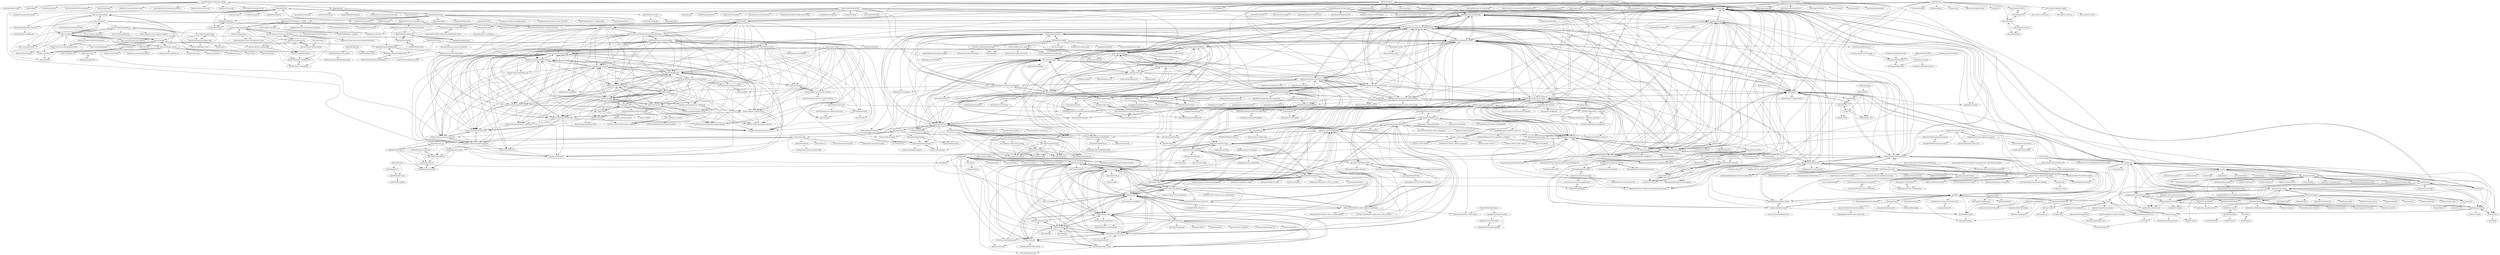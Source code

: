 digraph G {
"meshery/meshery" -> "layer5io/layer5"
"meshery/meshery" -> "meshery/meshery.io"
"meshery/meshery" -> "cncf/mentoring"
"meshery/meshery" -> "service-mesh-performance/service-mesh-performance"
"meshery/meshery" -> "EddieHubCommunity/BioDrop"
"meshery/meshery" -> "kyverno/kyverno" ["e"=1]
"meshery/meshery" -> "deepanshu1422/List-Of-Open-Source-Internships-Programs" ["e"=1]
"meshery/meshery" -> "litmuschaos/litmus" ["e"=1]
"meshery/meshery" -> "Pradumnasaraf/DevOps"
"meshery/meshery" -> "komodorio/helm-dashboard" ["e"=1]
"meshery/meshery" -> "DiceDB/dice" ["e"=1]
"meshery/meshery" -> "kubescape/kubescape" ["e"=1]
"meshery/meshery" -> "Infisical/infisical" ["e"=1]
"meshery/meshery" -> "crossplane/crossplane" ["e"=1]
"meshery/meshery" -> "layer5io/getnighthawk"
"Codecademy/learn-cpp" -> "Lakhankumawat/LearnCPP" ["e"=1]
"Codecademy/learn-cpp" -> "Codecademy/learn-python"
"Codecademy/learn-cpp" -> "Codecademy/docs"
"Codecademy/learn-cpp" -> "AllAlgorithms/cpp" ["e"=1]
"Codecademy/learn-cpp" -> "RedSkittleFox/Cpp-Learning-Resources"
"Codecademy/learn-cpp" -> "h0mbre/Learning-C" ["e"=1]
"Codecademy/learn-cpp" -> "Codecademy/learn-swift"
"Codecademy/learn-cpp" -> "yusugomori/DeepLearning" ["e"=1]
"Codecademy/learn-cpp" -> "Codecademy/40Phaser"
"Codecademy/learn-cpp" -> "Codecademy/stuff.js"
"Codecademy/learn-cpp" -> "tridibsamanta/CPP_Beginner_to_Expert"
"Codecademy/learn-cpp" -> "yourtion/LearningMasteringAlgorithms-C" ["e"=1]
"Codecademy/learn-cpp" -> "sonnynomnom/Codecademy-Learn-C-Plus-Plus"
"Codecademy/learn-cpp" -> "PacktPublishing/Learn-C-Programming" ["e"=1]
"Codecademy/learn-cpp" -> "Codecademy/learn-java"
"EddieHubCommunity/open-source-practice" -> "Pradumnasaraf/open-source-with-pradumna"
"EddieHubCommunity/open-source-practice" -> "EddieHubCommunity/good-first-issue-finder"
"EddieHubCommunity/open-source-practice" -> "EddieHubCommunity/support"
"EddieHubCommunity/open-source-practice" -> "EddieHubCommunity/BioDrop"
"EddieHubCommunity/open-source-practice" -> "EddieHubCommunity/awesome-github-profiles"
"EddieHubCommunity/open-source-practice" -> "EddieHubCommunity/EddieHubCommunity.github.io"
"EddieHubCommunity/open-source-practice" -> "EddieHubCommunity/EddieBot"
"EddieHubCommunity/open-source-practice" -> "WeMakeDevs/wemakedevs-archive"
"EddieHubCommunity/open-source-practice" -> "rohitg00/DevOpsCommunity"
"EddieHubCommunity/open-source-practice" -> "priyankarpal/projectshut" ["e"=1]
"EddieHubCommunity/open-source-practice" -> "cncf/mentoring"
"EddieHubCommunity/open-source-practice" -> "AccessibleForAll/AccessibleWebDev"
"EddieHubCommunity/open-source-practice" -> "WeMakeDevs/roadmaps"
"EddieHubCommunity/open-source-practice" -> "rupali-codes/LinksHub"
"EddieHubCommunity/open-source-practice" -> "cncf/students"
"layer5io/layer5" -> "meshery/meshery.io"
"layer5io/layer5" -> "service-mesh-performance/service-mesh-performance"
"layer5io/layer5" -> "layer5io/getnighthawk"
"layer5io/layer5" -> "meshery-extensions/meshery-istio"
"layer5io/layer5" -> "meshery/meshery"
"layer5io/layer5" -> "layer5io/sistent"
"layer5io/layer5" -> "meshery/meshery-operator"
"layer5io/layer5" -> "meshery/play"
"layer5io/layer5" -> "meshery-extensions/meshery-linkerd"
"layer5io/layer5" -> "meshery-extensions/meshery-consul"
"layer5io/layer5" -> "meshery/meshkit"
"layer5io/layer5" -> "layer5io/image-hub"
"layer5io/layer5" -> "layer5io/docs"
"layer5io/layer5" -> "layer5io/istio-service-mesh-workshop"
"layer5io/layer5" -> "layer5io/learn-layer5"
"kubernetes/org" -> "kubernetes/sig-release"
"kubernetes/org" -> "knative/test-infra" ["e"=1]
"kubernetes/org" -> "redcamel/RedGL2" ["e"=1]
"service-mesh-performance/service-mesh-performance" -> "meshery-extensions/meshery-istio"
"service-mesh-performance/service-mesh-performance" -> "layer5io/getnighthawk"
"service-mesh-performance/service-mesh-performance" -> "meshery-extensions/meshery-linkerd"
"service-mesh-performance/service-mesh-performance" -> "meshery-extensions/meshery-consul"
"service-mesh-performance/service-mesh-performance" -> "meshery-extensions/meshery-nsm"
"service-mesh-performance/service-mesh-performance" -> "layer5io/image-hub"
"service-mesh-performance/service-mesh-performance" -> "layer5io/learn-layer5"
"service-mesh-performance/service-mesh-performance" -> "meshery-extensions/meshery-kuma"
"service-mesh-performance/service-mesh-performance" -> "service-mesh-patterns/service-mesh-patterns"
"service-mesh-performance/service-mesh-performance" -> "meshery/meshery-operator"
"service-mesh-performance/service-mesh-performance" -> "meshery-extensions/meshery-octarine"
"service-mesh-performance/service-mesh-performance" -> "meshery-extensions/meshery-osm"
"service-mesh-performance/service-mesh-performance" -> "layer5io/layer5"
"service-mesh-performance/service-mesh-performance" -> "layer5io/istio-service-mesh-workshop"
"service-mesh-performance/service-mesh-performance" -> "meshery/meshery.io"
"cncf/trailmap" -> "kubernetes-native-testbed/kubernetes-native-testbed" ["e"=1]
"cncf/trailmap" -> "cncf/glossary"
"cncf/trailmap" -> "ibm-developer-skills-network/CC201"
"dgageot/demoit" -> "GoogleCloudPlatform/berglas" ["e"=1]
"dgageot/demoit" -> "scraly/developers-conferences-agenda"
"dgageot/demoit" -> "zenika-open-source/awesome-remote-work" ["e"=1]
"dgageot/demoit" -> "lmolas/kubectl-view-cert"
"dgageot/demoit" -> "garethr/kubetest" ["e"=1]
"dgageot/demoit" -> "hjacobs/kube-downscaler" ["e"=1]
"dgageot/demoit" -> "weaveworks/footloose" ["e"=1]
"cncf/kubernetes-community-days" -> "cncf/ambassadors"
"cncf/kubernetes-community-days" -> "cncf/communitygroups"
"cncf/kubernetes-community-days" -> "kubernetes/contributor-site"
"cncf/kubernetes-community-days" -> "cncf/tag-contributor-strategy"
"cncf/kubernetes-community-days" -> "cncf/glossary"
"meshery-extensions/meshery-linkerd" -> "meshery-extensions/meshery-consul"
"meshery-extensions/meshery-linkerd" -> "meshery-extensions/meshery-octarine"
"meshery-extensions/meshery-linkerd" -> "meshery-extensions/meshery-nsm"
"meshery-extensions/meshery-linkerd" -> "meshery-extensions/meshery-kuma"
"meshery-extensions/meshery-linkerd" -> "meshery-extensions/meshery-istio"
"meshery-extensions/meshery-linkerd" -> "meshery-extensions/meshery-app-mesh"
"meshery-extensions/meshery-linkerd" -> "meshery-extensions/meshery-tanzu-sm"
"meshery-extensions/meshery-linkerd" -> "meshery-extensions/meshery-cpx"
"meshery-extensions/meshery-linkerd" -> "meshery-extensions/meshery-traefik-mesh"
"cncf/communitygroups" -> "cncf/ambassadors"
"cncf/communitygroups" -> "cncf/kubernetes-community-days"
"cncf/communitygroups" -> "cncf/tag-contributor-strategy"
"cncf/communitygroups" -> "cncf/contribute"
"cncf/communitygroups" -> "cncf/zero-to-merge"
"Codecademy/40Phaser" -> "Codecademy/stuff.js"
"sbueringer/kubecon-slides" -> "cncf/presentations"
"sbueringer/kubecon-slides" -> "warmchang/KubeCon-North-America-2018"
"kubernetes-sigs/contributor-playground" -> "kubernetes/contributor-site"
"kubernetes-sigs/contributor-playground" -> "cncf/tag-contributor-strategy"
"meshery-extensions/meshery-octarine" -> "meshery-extensions/meshery-nsm"
"meshery-extensions/meshery-octarine" -> "meshery-extensions/meshery-app-mesh"
"layer5io/istio-service-mesh-workshop" -> "layer5io/linkerd-service-mesh-workshop"
"layer5io/istio-service-mesh-workshop" -> "layer5io/image-hub"
"layer5io/istio-service-mesh-workshop" -> "layer5io/learn-layer5"
"layer5io/istio-service-mesh-workshop" -> "meshery-extensions/meshery-istio"
"layer5io/istio-service-mesh-workshop" -> "meshery/meshsync"
"layer5io/istio-service-mesh-workshop" -> "service-mesh-performance/service-mesh-performance"
"layer5io/istio-service-mesh-workshop" -> "layer5io/getnighthawk"
"layer5io/istio-service-mesh-workshop" -> "meshery-extensions/meshery-adapter-template"
"layer5io/istio-service-mesh-workshop" -> "meshery-extensions/meshery-kuma"
"layer5io/istio-service-mesh-workshop" -> "meshery-extensions/meshery-linkerd"
"layer5io/istio-service-mesh-workshop" -> "meshery/scoop-bucket"
"layer5io/istio-service-mesh-workshop" -> "meshery/meshery-operator"
"layer5io/istio-service-mesh-workshop" -> "meshery/meshery-adapter-library"
"layer5io/istio-service-mesh-workshop" -> "meshery-extensions/meshery-octarine"
"layer5io/istio-service-mesh-workshop" -> "meshery-extensions/meshery-consul"
"meshery-extensions/meshery-istio" -> "meshery-extensions/meshery-linkerd"
"meshery-extensions/meshery-istio" -> "meshery-extensions/meshery-consul"
"meshery-extensions/meshery-istio" -> "meshery-extensions/meshery-kuma"
"meshery-extensions/meshery-istio" -> "meshery-extensions/meshery-nsm"
"meshery-extensions/meshery-istio" -> "meshery/meshery-operator"
"meshery-extensions/meshery-istio" -> "meshery-extensions/meshery-octarine"
"meshery-extensions/meshery-istio" -> "meshery-extensions/meshery-app-mesh"
"meshery-extensions/meshery-istio" -> "meshery/meshkit"
"meshery-extensions/meshery-istio" -> "meshery-extensions/meshery-osm"
"meshery-extensions/meshery-istio" -> "layer5io/getnighthawk"
"meshery-extensions/meshery-istio" -> "meshery-extensions/meshery-traefik-mesh"
"meshery-extensions/meshery-istio" -> "meshery-extensions/meshery-tanzu-sm"
"meshery-extensions/meshery-istio" -> "meshery-extensions/meshery-nginx-sm"
"meshery-extensions/meshery-istio" -> "meshery/meshsync"
"meshery-extensions/meshery-istio" -> "meshery-extensions/meshery-cpx"
"dailydotdev/daily-api" -> "dailydotdev/apps"
"dailydotdev/daily-api" -> "dailydotdev/daily-apps"
"dailydotdev/daily-api" -> "dailydotdev/daily-scraper"
"dailydotdev/daily-api" -> "dailydotdev/daily-gateway"
"dailydotdev/daily-api" -> "dailydotdev/daily-monetization"
"dailydotdev/daily-api" -> "dailydotdev/docs"
"civo/terraform-provider-civo" -> "civo/cli"
"civo/terraform-provider-civo" -> "civo/civogo"
"cncf/landscapeapp" -> "cncf/landscape2"
"cncf/landscapeapp" -> "cncf/landscape2-sites"
"cncf/contribute" -> "cncf/communitygroups"
"cncf/contribute" -> "cncf/awards"
"warmchang/KubeCon-North-America-2018" -> "warmchang/KubeCon-CloudNativeCon-Europe-2019"
"mritd/imgsync" -> "mritd/gcr"
"mritd/gcr" -> "mritd/imgsync"
"layer5io/istio-service-mesh-workshop" -> "layer5io/meshmonkey"
"layer5io/istio-service-mesh-workshop" -> "meshery-extensions/meshery-app-mesh"
"layer5io/istio-service-mesh-workshop" -> "meshery-extensions/meshery-nsm"
"dailydotdev/daily-apps" -> "dailydotdev/daily-functions"
"dailydotdev/daily-apps" -> "dailydotdev/daily-api"
"dailydotdev/daily-apps" -> "dailydotdev/daily-gateway"
"dailydotdev/daily-apps" -> "dailydotdev/daily-go"
"dailydotdev/daily-gateway" -> "dailydotdev/daily-monetization"
"dailydotdev/daily-gateway" -> "dailydotdev/daily-functions"
"dailydotdev/daily-gateway" -> "dailydotdev/daily-go"
"dailydotdev/daily-monetization" -> "dailydotdev/daily-gateway"
"dailydotdev/daily-monetization" -> "dailydotdev/daily-functions"
"dailydotdev/daily-monetization" -> "dailydotdev/daily-go"
"meshery-extensions/meshery-consul" -> "meshery-extensions/meshery-nsm"
"meshery-extensions/meshery-consul" -> "meshery-extensions/meshery-kuma"
"meshery-extensions/meshery-consul" -> "meshery-extensions/meshery-octarine"
"meshery-extensions/meshery-consul" -> "meshery-extensions/meshery-linkerd"
"meshery-extensions/meshery-consul" -> "meshery-extensions/meshery-app-mesh"
"meshery-extensions/meshery-consul" -> "meshery-extensions/meshery-istio"
"meshery-extensions/meshery-consul" -> "meshery-extensions/meshery-tanzu-sm"
"meshery-extensions/meshery-consul" -> "meshery-extensions/meshery-traefik-mesh"
"meshery-extensions/meshery-consul" -> "meshery-extensions/meshery-adapter-template"
"meshery-extensions/meshery-nsm" -> "meshery-extensions/meshery-octarine"
"meshery-extensions/meshery-nsm" -> "meshery-extensions/meshery-app-mesh"
"dailydotdev/daily-functions" -> "dailydotdev/daily-go"
"dailydotdev/daily-go" -> "dailydotdev/daily-functions"
"Codecademy/learn-swift" -> "Codecademy/learn-circuitpython"
"kunal-kushwaha/kunal-kushwaha" -> "kunal-kushwaha/DevOps-Bootcamp"
"kunal-kushwaha/kunal-kushwaha" -> "WeMakeDevs/roadmaps"
"kunal-kushwaha/kunal-kushwaha" -> "WeMakeDevs/wemakedevs-archive"
"kunal-kushwaha/kunal-kushwaha" -> "kunal-kushwaha/DSA-Bootcamp-Java" ["e"=1]
"kunal-kushwaha/kunal-kushwaha" -> "kunal-kushwaha/CommunityClassroom-Git"
"kunal-kushwaha/kunal-kushwaha" -> "WeMakeDevs/github-tutorial"
"kunal-kushwaha/kunal-kushwaha" -> "cncf/mentoring"
"kunal-kushwaha/kunal-kushwaha" -> "kunal-kushwaha/Competitive-Programming-Resources" ["e"=1]
"kunal-kushwaha/kunal-kushwaha" -> "sahilsingh2402/Kunal-Kushwaha-Open-Source-Programs-List"
"kunal-kushwaha/kunal-kushwaha" -> "commclassroom/commclassroom"
"kunal-kushwaha/kunal-kushwaha" -> "kunal-kushwaha/commclassroomOP"
"kunal-kushwaha/kunal-kushwaha" -> "Pradumnasaraf/open-source-with-pradumna"
"kunal-kushwaha/kunal-kushwaha" -> "EddieHubCommunity/good-first-issue-finder"
"kunal-kushwaha/kunal-kushwaha" -> "Pradumnasaraf/DevOps"
"kunal-kushwaha/kunal-kushwaha" -> "EddieHubCommunity/BioDrop"
"bdougie/git-twitch" -> "mishmanners/git-twitch"
"civo/kubernetes-marketplace" -> "civo/cli"
"civo/kubernetes-marketplace" -> "civo/terraform-provider-civo"
"civo/kubernetes-marketplace" -> "civo/kube100"
"EddieHubCommunity/awesome-github-profiles" -> "EddieHubCommunity/open-source-practice"
"EddieHubCommunity/awesome-github-profiles" -> "Pradumnasaraf/open-source-with-pradumna"
"EddieHubCommunity/awesome-github-profiles" -> "EddieHubCommunity/support"
"EddieHubCommunity/awesome-github-profiles" -> "EddieHubCommunity/BioDrop"
"EddieHubCommunity/awesome-github-profiles" -> "EddieHubCommunity/good-first-issue-finder"
"EddieHubCommunity/awesome-github-profiles" -> "github/india" ["e"=1]
"EddieHubCommunity/awesome-github-profiles" -> "EddieHubCommunity/EddieHubCommunity.github.io"
"EddieHubCommunity/awesome-github-profiles" -> "FrancescoXX/free-Web3-resources" ["e"=1]
"EddieHubCommunity/awesome-github-profiles" -> "deepanshu1422/List-Of-Open-Source-Internships-Programs" ["e"=1]
"EddieHubCommunity/awesome-github-profiles" -> "cncf/mentoring"
"EddieHubCommunity/awesome-github-profiles" -> "Ashutosh00710/github-readme-activity-graph" ["e"=1]
"EddieHubCommunity/awesome-github-profiles" -> "kunal-kushwaha/DevOps-Bootcamp"
"EddieHubCommunity/awesome-github-profiles" -> "EddieHubCommunity/EddieBot"
"EddieHubCommunity/awesome-github-profiles" -> "Dun-sin/Code-Magic"
"EddieHubCommunity/awesome-github-profiles" -> "google/season-of-docs" ["e"=1]
"Rustam-Z/cpp-programming" -> "nragland37/cpp-projects"
"Rustam-Z/cpp-programming" -> "TusharKukra/LMS-Library-Management-System"
"Rustam-Z/cpp-programming" -> "Rustam-Z/data-structures-and-algorithms"
"Rustam-Z/cpp-programming" -> "abhishekchandra2522k/CPPrograms"
"Rustam-Z/cpp-programming" -> "Rustam-Z/python-programming"
"Rustam-Z/cpp-programming" -> "Rustam-Z/cracking-maang"
"Rustam-Z/cpp-programming" -> "Rustam-Z/algorithm-visualizer-java"
"Rustam-Z/cpp-programming" -> "tridibsamanta/CPP_Beginner_to_Expert"
"Rustam-Z/cpp-programming" -> "Rustam-Z/java-programming"
"Rustam-Z/cpp-programming" -> "Rustam-Z/machine-learning"
"tridibsamanta/CPP_Beginner_to_Expert" -> "PiSaucer/book-c-plus-plus"
"tridibsamanta/CPP_Beginner_to_Expert" -> "theWhiteWulfy/legacy_cplusplus"
"tridibsamanta/CPP_Beginner_to_Expert" -> "kishanrajput23/Apna-College-CPP-Course"
"tridibsamanta/CPP_Beginner_to_Expert" -> "andrmr/cpp_resources"
"tridibsamanta/CPP_Beginner_to_Expert" -> "tridibsamanta/Data-Structures-and-Algorithms"
"tridibsamanta/CPP_Beginner_to_Expert" -> "Rustam-Z/cpp-programming"
"tridibsamanta/CPP_Beginner_to_Expert" -> "ratansingh98/CPP-Learning"
"tridibsamanta/CPP_Beginner_to_Expert" -> "hsf-training/cpluspluscourse" ["e"=1]
"walkframe/gridsheet" -> "Kazunori-Kimura/react-awesome-table"
"pluralsh/plural" -> "pluralsh/plural-artifacts"
"pluralsh/plural" -> "pluralsh/plural-cli"
"pluralsh/plural" -> "kubeshop/monokle" ["e"=1]
"pluralsh/plural" -> "WeMakeDevs/wemakedevs-archive"
"pluralsh/plural" -> "pluralsh/console"
"pluralsh/plural" -> "meltano/meltano" ["e"=1]
"pluralsh/plural" -> "WeMakeDevs/events"
"pluralsh/plural" -> "re-data/re-data" ["e"=1]
"pluralsh/plural" -> "OpenFunction/OpenFunction" ["e"=1]
"pluralsh/plural" -> "fal-ai/dbt-fal" ["e"=1]
"pluralsh/plural" -> "robusta-dev/robusta" ["e"=1]
"pluralsh/plural" -> "kunal-kushwaha/DevOps-Bootcamp"
"pluralsh/plural" -> "cncf/mentoring"
"pluralsh/plural" -> "otterize/network-mapper"
"pluralsh/plural" -> "faros-ai/faros-community-edition"
"Virtual-Coffee/virtualcoffee.io" -> "ProjectProtege/protege"
"Virtual-Coffee/virtualcoffee.io" -> "BekahHW/postpartum-wellness-app"
"Virtual-Coffee/virtualcoffee.io" -> "Virtual-Coffee/open-source"
"Virtual-Coffee/virtualcoffee.io" -> "open-sauced/docs"
"Virtual-Coffee/virtualcoffee.io" -> "dewan-ahmed/recruiter-response-template"
"Virtual-Coffee/virtualcoffee.io" -> "Virtual-Coffee/vc-preptember"
"Virtual-Coffee/virtualcoffee.io" -> "Virtual-Coffee/hacktoberfest"
"Virtual-Coffee/virtualcoffee.io" -> "open-sauced/hot"
"dailydotdev/apps" -> "dailydotdev/daily-api"
"dailydotdev/apps" -> "dailydotdev/docs"
"dailydotdev/apps" -> "dailydotdev/daily-scraper"
"dailydotdev/apps" -> "dailydotdev/daily-apps"
"dailydotdev/apps" -> "kufu/smarthr-ui" ["e"=1]
"dailydotdev/apps" -> "dailydotdev/daily-gateway"
"dailydotdev/apps" -> "vercel/virtual-event-starter-kit" ["e"=1]
"dailydotdev/apps" -> "walkframe/gridsheet"
"dailydotdev/apps" -> "hiroppy/nextjs-app-router-training" ["e"=1]
"meshery/meshery.io" -> "layer5io/layer5"
"meshery/meshery.io" -> "meshery/meshery-operator"
"meshery/meshery.io" -> "meshery/meshkit"
"meshery/meshery.io" -> "meshery-extensions/meshery-istio"
"meshery/meshery.io" -> "layer5io/getnighthawk"
"meshery/meshery.io" -> "service-mesh-performance/service-mesh-performance"
"meshery/meshery.io" -> "meshery/meshsync"
"meshery/meshery.io" -> "meshery-extensions/meshery-linkerd"
"meshery/meshery.io" -> "meshery-extensions/meshery-consul"
"meshery/meshery.io" -> "layer5io/sistent"
"meshery/meshery.io" -> "meshery/play"
"meshery/meshery.io" -> "meshery-extensions/meshery-kuma"
"meshery/meshery.io" -> "layer5io/docs"
"meshery/meshery.io" -> "meshery-extensions/meshery-nsm"
"meshery/meshery.io" -> "meshery-extensions/meshery-osm"
"EddieHubCommunity/EddieBotUI" -> "EddieHubCommunity/LiveStream-GitOps-Demo"
"cncf/tag-contributor-strategy" -> "cncf/students"
"cncf/tag-contributor-strategy" -> "cncf/communitygroups"
"cncf/tag-contributor-strategy" -> "cncf/kubernetes-community-days"
"cncf/tag-contributor-strategy" -> "kubernetes/contributor-site"
"cncf/tag-contributor-strategy" -> "cncf/project-template"
"kubernetes-sigs/zeitgeist" -> "kubernetes-sigs/promo-tools"
"kubernetes-sigs/kubetest2" -> "kubernetes-sigs/boskos"
"kubernetes-sigs/kubetest2" -> "GoogleCloudPlatform/testgrid"
"kubernetes-sigs/kubetest2" -> "kubernetes-sigs/promo-tools"
"kubernetes-sigs/kubetest2" -> "kubernetes-sigs/e2e-framework" ["e"=1]
"Rustam-Z/python-programming" -> "Rustam-Z/machine-learning"
"Rustam-Z/python-programming" -> "Rustam-Z/algorithm-visualizer-java"
"BekahHW/postpartum-wellness-app" -> "Virtual-Coffee/open-source"
"BekahHW/postpartum-wellness-app" -> "ProjectProtege/protege"
"BekahHW/postpartum-wellness-app" -> "tkshill/Quarto"
"PiSaucer/book-c-plus-plus" -> "andrmr/cpp_resources"
"PiSaucer/book-c-plus-plus" -> "theWhiteWulfy/legacy_cplusplus"
"EddieHubCommunity/EddieHubCommunity.github.io" -> "EddieHubCommunity/EddieBot"
"EddieHubCommunity/EddieHubCommunity.github.io" -> "eddiejaoude/eddiejaoude"
"EddieHubCommunity/EddieHubCommunity.github.io" -> "EddieHubCommunity/support"
"EddieHubCommunity/EddieHubCommunity.github.io" -> "EddieHubCommunity/EddieHubLive"
"EddieHubCommunity/EddieHubCommunity.github.io" -> "FrancescoXX/4c-site"
"meshery/meshery-operator" -> "meshery/meshsync"
"meshery/meshery-operator" -> "meshery/meshkit"
"meshery/meshery-operator" -> "meshery-extensions/meshery-istio"
"meshery/meshery-operator" -> "meshery-extensions/meshery-kuma"
"meshery/meshery-operator" -> "layer5io/getnighthawk"
"meshery/meshery-operator" -> "meshery-extensions/meshery-osm"
"meshery/meshery-operator" -> "meshery-extensions/meshery-consul"
"meshery/meshery-operator" -> "meshery/meshery-adapter-library"
"meshery/meshery-operator" -> "meshery-extensions/meshery-app-mesh"
"meshery/meshery-operator" -> "meshery-extensions/meshery-nsm"
"meshery/meshery-operator" -> "meshery/scoop-bucket"
"meshery/meshery-operator" -> "meshery-extensions/meshery-linkerd"
"meshery/meshery-operator" -> "meshery-extensions/meshery-nginx-sm"
"meshery/meshery-operator" -> "meshery-extensions/meshery-adapter-template"
"meshery/meshery-operator" -> "meshery/play"
"RedSkittleFox/Cpp-Learning-Resources" -> "RedSkittleFox/Game-Engine-Programming-Resources"
"RedSkittleFox/Cpp-Learning-Resources" -> "ratansingh98/CPP-Learning"
"RedSkittleFox/Cpp-Learning-Resources" -> "RedSkittleFox/stacktree"
"RedSkittleFox/Cpp-Learning-Resources" -> "Lakhankumawat/LearnCPP" ["e"=1]
"ProjectProtege/protege" -> "Virtual-Coffee/open-source"
"ProjectProtege/protege" -> "BekahHW/postpartum-wellness-app"
"ProjectProtege/protege" -> "tkshill/Quarto"
"EddieHubCommunity/support" -> "EddieHubCommunity/EddieBot"
"EddieHubCommunity/support" -> "EddieHubCommunity/EddieHubCommunity.github.io"
"EddieHubCommunity/support" -> "EddieHubCommunity/open-source-practice"
"EddieHubCommunity/support" -> "EddieHubCommunity/api"
"EddieHubCommunity/support" -> "EddieHubCommunity/awesome-github-profiles"
"EddieHubCommunity/support" -> "eddiejaoude/eddiejaoude"
"EddieHubCommunity/support" -> "EddieHubCommunity/good-first-issue-finder"
"EddieHubCommunity/support" -> "EddieHubCommunity/EddieHubLive"
"EddieHubCommunity/support" -> "EddieHubCommunity/gh-action-community"
"EddieHubCommunity/support" -> "Pradumnasaraf/open-source-with-pradumna"
"EddieHubCommunity/support" -> "eddiejaoude/book-open-source-tips" ["e"=1]
"EddieHubCommunity/support" -> "naomis-archive/becca-lyria"
"EddieHubCommunity/support" -> "eddiejaoude/stargate"
"EddieHubCommunity/support" -> "EddieHubCommunity/Branding"
"civo/cli" -> "civo/kubernetes-marketplace"
"civo/cli" -> "civo/terraform-provider-civo"
"civo/cli" -> "civo/civogo"
"civo/cli" -> "civo/kube100"
"civo/cli" -> "ksctl/ksctl"
"civo/cli" -> "opencontrolplane/documentation"
"layer5io/getnighthawk" -> "meshery/meshery-operator"
"layer5io/getnighthawk" -> "meshery-extensions/meshery-istio"
"layer5io/getnighthawk" -> "meshery-extensions/meshery-osm"
"layer5io/getnighthawk" -> "meshery/meshsync"
"layer5io/getnighthawk" -> "meshery/meshkit"
"layer5io/getnighthawk" -> "meshery-extensions/meshery-kuma"
"layer5io/getnighthawk" -> "layer5io/meshery-performance-action"
"layer5io/getnighthawk" -> "meshery-extensions/meshery-consul"
"layer5io/getnighthawk" -> "meshery-extensions/meshery-adapter-template"
"layer5io/getnighthawk" -> "meshery-extensions/meshery-cilium"
"layer5io/getnighthawk" -> "service-mesh-patterns/service-mesh-patterns"
"layer5io/getnighthawk" -> "meshery-extensions/meshery-nighthawk"
"layer5io/getnighthawk" -> "meshery-extensions/meshery-linkerd"
"layer5io/getnighthawk" -> "layer5io/image-hub"
"layer5io/getnighthawk" -> "meshery-extensions/meshery-nsm"
"civo/civogo" -> "civo/client-python"
"layer5io/learn-layer5" -> "meshery-extensions/meshery-kuma"
"layer5io/learn-layer5" -> "layer5io/layer5-istio-adapter"
"layer5io/learn-layer5" -> "meshery/scoop-bucket"
"layer5io/learn-layer5" -> "meshery-extensions/meshery-osm"
"layer5io/learn-layer5" -> "layer5io/gowrk2"
"layer5io/learn-layer5" -> "meshery-extensions/meshery-adapter-template"
"layer5io/learn-layer5" -> "meshery-extensions/meshery-octarine"
"layer5io/learn-layer5" -> "meshery-extensions/meshery-tanzu-sm"
"layer5io/learn-layer5" -> "meshery-extensions/meshery-nsm"
"layer5io/learn-layer5" -> "meshery/meshery-adapter-library"
"layer5io/learn-layer5" -> "meshery/homebrew-tap"
"layer5io/learn-layer5" -> "layer5io/preview-layer5"
"layer5io/learn-layer5" -> "layer5io/slack"
"layer5io/learn-layer5" -> "layer5io/layer5-repo-template"
"GoogleCloudPlatform/testgrid" -> "kubernetes-sigs/boskos"
"naomis-archive/becca-lyria" -> "starlightknown/Cyberon"
"naomis-archive/becca-lyria" -> "jaspermayone-archive/discord-bot"
"naomis-archive/becca-lyria" -> "EddieHubCommunity/EddieBot"
"naomis-archive/becca-lyria" -> "naomi-lgbt/naomi-lgbt.github.io"
"eddiejaoude/eddiejaoude" -> "EddieHubCommunity/EddieHubCommunity.github.io"
"eddiejaoude/eddiejaoude" -> "EddieHubCommunity/EddieBot"
"eddiejaoude/eddiejaoude" -> "EddieHubCommunity/support"
"eddiejaoude/eddiejaoude" -> "FrancescoXX/4c-site"
"pluralsh/plural-cli" -> "pluralsh/console"
"pluralsh/plural-cli" -> "pluralsh/plural-artifacts"
"meshery/meshkit" -> "meshery/meshery-operator"
"meshery/meshkit" -> "meshery-extensions/meshery-istio"
"meshery/meshkit" -> "meshery/meshsync"
"meshery/meshkit" -> "meshery/schemas"
"meshery/meshkit" -> "layer5io/getnighthawk"
"meshery/meshkit" -> "meshery-extensions/meshery-osm"
"meshery/meshkit" -> "meshery-extensions/meshery-kuma"
"meshery/meshkit" -> "meshery-extensions/meshery-nginx-sm"
"meshery/meshkit" -> "meshery-extensions/meshery-nighthawk"
"meshery/meshkit" -> "layer5io/sistent"
"meshery/meshkit" -> "meshery-extensions/meshery-consul"
"meshery/meshkit" -> "meshery-extensions/meshery-linkerd"
"meshery/meshkit" -> "meshery-extensions/meshery-traefik-mesh"
"meshery/meshkit" -> "meshery/play"
"meshery/meshkit" -> "layer5io/docs"
"meshery-extensions/meshery-kuma" -> "meshery-extensions/meshery-tanzu-sm"
"meshery-extensions/meshery-kuma" -> "meshery-extensions/meshery-nsm"
"meshery-extensions/meshery-kuma" -> "meshery-extensions/meshery-consul"
"meshery-extensions/meshery-kuma" -> "meshery-extensions/meshery-adapter-template"
"meshery-extensions/meshery-kuma" -> "meshery/scoop-bucket"
"meshery-extensions/meshery-kuma" -> "meshery-extensions/meshery-traefik-mesh"
"meshery-extensions/meshery-kuma" -> "meshery/meshery-adapter-library"
"meshery-extensions/meshery-kuma" -> "meshery-extensions/meshery-octarine"
"meshery-extensions/meshery-kuma" -> "meshery/homebrew-tap"
"meshery-extensions/meshery-kuma" -> "meshery-extensions/meshery-nginx-sm"
"meshery-extensions/meshery-kuma" -> "meshery-extensions/meshery-linkerd"
"meshery-extensions/meshery-kuma" -> "meshery-extensions/meshery-osm"
"meshery-extensions/meshery-kuma" -> "meshery-extensions/meshery-app-mesh"
"meshery-extensions/meshery-kuma" -> "meshery-extensions/meshery-cpx"
"meshery-extensions/meshery-osm" -> "meshery/meshery-adapter-library"
"meshery-extensions/meshery-osm" -> "meshery-extensions/meshery-nginx-sm"
"meshery-extensions/meshery-osm" -> "meshery-extensions/meshery-adapter-template"
"meshery-extensions/meshery-osm" -> "meshery-extensions/meshery-kuma"
"meshery-extensions/meshery-osm" -> "meshery-extensions/meshery-tanzu-sm"
"meshery-extensions/meshery-osm" -> "meshery-extensions/meshery-traefik-mesh"
"meshery-extensions/meshery-osm" -> "meshery-extensions/meshery-octarine"
"meshery-extensions/meshery-osm" -> "meshery/homebrew-tap"
"meshery-extensions/meshery-osm" -> "meshery/scoop-bucket"
"meshery-extensions/meshery-osm" -> "meshery-extensions/meshery-nsm"
"meshery-extensions/meshery-traefik-mesh" -> "meshery-extensions/meshery-tanzu-sm"
"meshery-extensions/meshery-traefik-mesh" -> "meshery-extensions/meshery-kuma"
"meshery-extensions/meshery-traefik-mesh" -> "meshery-extensions/meshery-nsm"
"pluralsh/console" -> "dherault/honorable"
"pluralsh/console" -> "pluralsh/plural-cli"
"pluralsh/console" -> "pluralsh/documentation"
"EddieHubCommunity/EddieBot" -> "EddieHubCommunity/EddieHubCommunity.github.io"
"EddieHubCommunity/EddieBot" -> "EddieHubCommunity/support"
"EddieHubCommunity/EddieBot" -> "EddieHubCommunity/api"
"EddieHubCommunity/EddieBot" -> "naomis-archive/becca-lyria"
"EddieHubCommunity/EddieBot" -> "EddieHubCommunity/LiveStream-GitOps-Demo"
"EddieHubCommunity/EddieBot" -> "eddiejaoude/eddiejaoude"
"EddieHubCommunity/EddieBot" -> "EddieHubCommunity/EddieHubLive"
"dailydotdev/daily-scraper" -> "dailydotdev/daily-gateway"
"dailydotdev/daily-scraper" -> "dailydotdev/daily-functions"
"civo/kube100" -> "civo/client-python"
"meshery-extensions/meshery-app-mesh" -> "meshery-extensions/meshery-nsm"
"meshery-extensions/meshery-app-mesh" -> "meshery-extensions/meshery-octarine"
"meshery-extensions/meshery-app-mesh" -> "meshery/homebrew-tap"
"meshery-extensions/meshery-app-mesh" -> "meshery/scoop-bucket"
"meshery-extensions/meshery-cpx" -> "meshery-extensions/meshery-tanzu-sm"
"meshery-extensions/meshery-cpx" -> "meshery-extensions/meshery-octarine"
"meshery-extensions/meshery-cpx" -> "meshery/scoop-bucket"
"layer5io/wasm-filters" -> "layer5io/meshery-performance-action"
"layer5io/wasm-filters" -> "layer5io/.github"
"layer5io/wasm-filters" -> "meshery/meshery-adapter-library"
"layer5io/wasm-filters" -> "layer5io/layer5-istio-adapter"
"layer5io/wasm-filters" -> "meshery-extensions/meshery-tanzu-sm"
"layer5io/wasm-filters" -> "meshery-extensions/meshery-osm"
"layer5io/wasm-filters" -> "layer5io/preview-layer5"
"layer5io/wasm-filters" -> "layer5io/slack"
"layer5io/wasm-filters" -> "layer5io/layer5-repo-template"
"layer5io/wasm-filters" -> "layer5io/getnighthawk"
"layer5io/wasm-filters" -> "meshery/meshery-operator"
"layer5io/wasm-filters" -> "layer5io/linkerd-service-mesh-workshop"
"layer5io/wasm-filters" -> "meshery-extensions/meshery-nginx-sm"
"layer5io/wasm-filters" -> "meshery-extensions/meshery-kuma"
"layer5io/wasm-filters" -> "layer5io/meet"
"layer5io/gowrk2" -> "layer5io/layer5-istio-adapter"
"layer5io/image-hub" -> "layer5io/linkerd-service-mesh-workshop"
"layer5io/image-hub" -> "meshery/meshery-adapter-library"
"layer5io/linkerd-service-mesh-workshop" -> "meshery/meshery-adapter-library"
"layer5io/linkerd-service-mesh-workshop" -> "layer5io/image-hub"
"layer5io/linkerd-service-mesh-workshop" -> "layer5io/advanced-istio-service-mesh-workshop"
"meshery/homebrew-tap" -> "meshery/scoop-bucket"
"EddieHubCommunity/LiveStream-GitOps-Demo" -> "EddieHubCommunity/EddieBotUI"
"mishmanners/git-twitch" -> "bdougie/git-twitch"
"verma-kunal/DevOps-90" -> "verma-kunal/Cloud-Deployment-Automation"
"verma-kunal/DevOps-90" -> "saiyam1814/DevOpsRoadmap2022"
"verma-kunal/DevOps-90" -> "dipankardas011/PDF-Editor"
"verma-kunal/DevOps-90" -> "kubesimplify/workshops-content"
"verma-kunal/DevOps-90" -> "divya-mohan0209/talks"
"verma-kunal/DevOps-90" -> "verma-kunal/DevOps-Cloud-Certifications"
"verma-kunal/DevOps-90" -> "rohitg00/DevOpsCommunity"
"verma-kunal/DevOps-90" -> "suhasgumma/100-Days-Of-Kubernetes"
"Codecademy/docs" -> "open-sauced/guestbook"
"Codecademy/docs" -> "Codecademy/learn-python"
"Codecademy/docs" -> "Codecademy/learn-cpp"
"Codecademy/docs" -> "Codecademy/ugc"
"Codecademy/docs" -> "Codecademy/gamut"
"Codecademy/docs" -> "Codecademy/40Phaser"
"Codecademy/docs" -> "Codecademy/stuff.js"
"Codecademy/docs" -> "cloudquery/cloudquery" ["e"=1]
"Codecademy/docs" -> "EddieHubCommunity/BioDrop"
"Codecademy/docs" -> "komodorio/helm-dashboard" ["e"=1]
"Codecademy/docs" -> "jiwonbest/amazing-react-projects" ["e"=1]
"Codecademy/docs" -> "freeCodeCamp/Developer_Quiz_Site"
"Codecademy/learn-python" -> "Codecademy/learn-cpp"
"Codecademy/learn-python" -> "Codecademy/docs"
"Codecademy/learn-python" -> "Codecademy/learn-swift"
"Rustam-Z/cracking-maang" -> "Rustam-Z/machine-learning"
"Rustam-Z/cracking-maang" -> "Rustam-Z/algorithm-visualizer-java"
"Rustam-Z/cracking-maang" -> "Rustam-Z/senior-python-engineer"
"Rustam-Z/cracking-maang" -> "Rustam-Z/python-programming"
"Rustam-Z/cracking-maang" -> "Rustam-Z/data-structures-and-algorithms"
"WeMakeDevs/github-tutorial" -> "commclassroom/commclassroom"
"WeMakeDevs/github-tutorial" -> "WeMakeDevs/mobileapp"
"WeMakeDevs/github-tutorial" -> "kunal-kushwaha/commclassroomOP"
"cncf/students" -> "cncf/tag-contributor-strategy"
"cncf/students" -> "cncf/mentoring"
"cncf/students" -> "chadmcrowell/linux-docker"
"cncf/students" -> "WeMakeDevs/wemakedevs-archive"
"cncf/students" -> "saiyam1814/DevOpsRoadmap2022"
"cncf/students" -> "Pradumnasaraf/open-source-with-pradumna"
"cncf/students" -> "livecycle/preevy"
"cncf/students" -> "WeMakeDevs/open-source-course"
"cncf/students" -> "rohitg00/DevOpsCommunity"
"cncf/students" -> "Pradumnasaraf/DevOps"
"cncf/students" -> "Yashsharma1911/Golang-tutorial"
"cncf/students" -> "dokc/how-to-dok"
"cncf/students" -> "otterize/network-mapper"
"cncf/students" -> "cncf/glossary"
"cncf/students" -> "cncf/clotributor"
"rahulsain/CPP-DSA" -> "kishanrajput23/Apna-College-CPP-Course"
"rahulsain/CPP-DSA" -> "madhavanand-github/Apna-College-Cpp-Course"
"cncf/glossary" -> "cncf/kubernetes-community-days"
"cncf/glossary" -> "cncf/communitygroups"
"cncf/glossary" -> "cncf/mentoring"
"cncf/glossary" -> "bradmccoydev/mentoring"
"cncf/glossary" -> "saiyam1814/DevOpsRoadmap2022"
"cncf/glossary" -> "cncf/foundation"
"cncf/glossary" -> "cncf/students"
"cncf/glossary" -> "kubernetes/contributor-site"
"cncf/glossary" -> "kubernetes/sig-release"
"cncf/glossary" -> "cncf/tag-contributor-strategy"
"cncf/glossary" -> "cncf/toc"
"cncf/glossary" -> "ksctl/ksctl"
"cncf/glossary" -> "kubesimplify/website"
"cncf/glossary" -> "cncf/cartografos"
"cncf/glossary" -> "cncf/contribute"
"sahilsingh2402/Kunal-Kushwaha-Open-Source-Programs-List" -> "SahuSumanta/Java-DSA"
"eddiejaoude/stargate" -> "nhcarrigan/notes"
"eddiejaoude/stargate" -> "starlightknown/Eddiehub_share"
"Rustam-Z/data-structures-and-algorithms" -> "Rustam-Z/cracking-maang"
"Rustam-Z/data-structures-and-algorithms" -> "Rustam-Z/machine-learning"
"Rustam-Z/data-structures-and-algorithms" -> "Rustam-Z/python-programming"
"Rustam-Z/data-structures-and-algorithms" -> "Rustam-Z/algorithm-visualizer-java"
"Rustam-Z/data-structures-and-algorithms" -> "Rustam-Z/cpp-programming"
"Rustam-Z/data-structures-and-algorithms" -> "Deeksha2501/Data-Structures-and-Algorithms-Notes" ["e"=1]
"Rustam-Z/data-structures-and-algorithms" -> "Rustam-Z/java-programming"
"commclassroom/commclassroom" -> "WeMakeDevs/mobileapp"
"commclassroom/commclassroom" -> "WeMakeDevs/classroom-monitor-bot"
"commclassroom/commclassroom" -> "commclassroom/commclassroomBackend"
"commclassroom/commclassroom" -> "WeMakeDevs/github-tutorial"
"kunal-kushwaha/commclassroomOP" -> "kunal-kushwaha/CommunityClassroom-Git"
"kunal-kushwaha/commclassroomOP" -> "WeMakeDevs/github-tutorial"
"kunal-kushwaha/commclassroomOP" -> "kunal-kushwaha/GitTutorial"
"kunal-kushwaha/CommunityClassroom-Git" -> "kunal-kushwaha/commclassroomOP"
"meshery/meshery-adapter-library" -> "meshery-extensions/meshery-tanzu-sm"
"meshery/meshery-adapter-library" -> "meshery/scoop-bucket"
"meshery/meshery-adapter-library" -> "meshery-extensions/meshery-nginx-sm"
"meshery/meshery-adapter-library" -> "meshery-extensions/meshery-kuma"
"meshery/meshery-adapter-library" -> "meshery-extensions/meshery-osm"
"meshery/meshsync" -> "meshery/meshery-operator"
"meshery/meshsync" -> "meshery/meshery-adapter-library"
"meshery/meshsync" -> "meshery-extensions/meshery-osm"
"meshery/meshsync" -> "meshery-extensions/meshery-cilium"
"meshery/meshsync" -> "meshery-extensions/meshery-adapter-template"
"meshery/meshsync" -> "meshery/meshkit"
"open-sauced/docs" -> "open-sauced/api"
"harshitvee/Javascript-Mastery" -> "harshitvee/Travel-Website"
"ibm-developer-skills-network/lkpho-Cloud-applications-with-Node.js-and-React" -> "ibm-developer-skills-network/mxpfu-nodejsLabs"
"ibm-developer-skills-network/CC201" -> "ibm-developer-skills-network/mxpfu-nodejsLabs"
"ibm-developer-skills-network/CC201" -> "ibm-developer-skills-network/guestbook"
"CircleCI-Public/circleci-config-sdk-ts" -> "CircleCI-Archived/visual-config-editor"
"CircleCI-Public/circleci-config-sdk-ts" -> "KyleTryon/Node-TypeScript-Starter"
"service-mesh-patterns/service-mesh-patterns" -> "layer5io/getnighthawk"
"service-mesh-patterns/service-mesh-patterns" -> "meshery/meshery-operator"
"service-mesh-patterns/service-mesh-patterns" -> "layer5io/meshery-performance-action"
"service-mesh-patterns/service-mesh-patterns" -> "layer5io/image-hub"
"service-mesh-patterns/service-mesh-patterns" -> "meshery-extensions/meshery-istio"
"service-mesh-patterns/service-mesh-patterns" -> "meshery/meshsync"
"service-mesh-patterns/service-mesh-patterns" -> "meshery/meshkit"
"service-mesh-patterns/service-mesh-patterns" -> "meshery-extensions/meshery-linkerd"
"service-mesh-patterns/service-mesh-patterns" -> "meshery-extensions/meshery-cilium"
"service-mesh-patterns/service-mesh-patterns" -> "meshery-extensions/meshery-consul"
"service-mesh-patterns/service-mesh-patterns" -> "layer5labs/meshery-extensions-packages"
"service-mesh-patterns/service-mesh-patterns" -> "meshery/meshery-adapter-library"
"service-mesh-patterns/service-mesh-patterns" -> "meshery-extensions/meshery-osm"
"service-mesh-patterns/service-mesh-patterns" -> "meshery-extensions/meshery-nighthawk"
"Rustam-Z/java-programming" -> "Rustam-Z/algorithm-visualizer-java"
"layer5io/service-mesh-labs" -> "layer5io/meshery-smi-conformance-action"
"layer5io/service-mesh-labs" -> "layer5io/preview-layer5"
"layer5io/service-mesh-labs" -> "layer5io/gowrk2"
"Rustam-Z/machine-learning" -> "Rustam-Z/algorithm-visualizer-java"
"kishanrajput23/Apna-College-Web-Development-Course" -> "kishanrajput23/Apna-College-CPP-Course"
"layer5io/advanced-istio-service-mesh-workshop" -> "layer5io/linkerd-service-mesh-workshop"
"layer5io/advanced-istio-service-mesh-workshop" -> "layer5io/service-mesh-labs"
"pluralsh/plural-artifacts" -> "pluralsh/plural-cli"
"pluralsh/plural-artifacts" -> "pluralsh/console"
"dokc/how-to-dok" -> "dokc/rap-god-api"
"kishanrajput23/Apna-College-CPP-Course" -> "kishanrajput23/Apna-College-Web-Development-Course"
"kishanrajput23/Apna-College-CPP-Course" -> "andrmr/cpp_resources"
"harshitvee/Travel-Website" -> "harshitvee/Javascript-Mastery"
"layer5labs/meshery-extensions-packages" -> "meshery-extensions/helm-kanvas-snapshot"
"layer5labs/meshery-extensions-packages" -> "meshery/schemas"
"layer5labs/meshery-extensions-packages" -> "layer5labs/kanvas-snapshot"
"RedSkittleFox/Game-Engine-Programming-Resources" -> "RedSkittleFox/BinaryLove3"
"RedSkittleFox/Game-Engine-Programming-Resources" -> "RedSkittleFox/stacktree"
"RedSkittleFox/Game-Engine-Programming-Resources" -> "RedSkittleFox/reflexpr"
"CircleCI-Archived/visual-config-editor" -> "CircleCI-Public/circleci-config-sdk-ts"
"layer5io/meshery-performance-action" -> "layer5io/.github"
"layer5io/meshery-performance-action" -> "meshery-extensions/meshery-cilium"
"lmolas/kubectl-view-cert" -> "Zenithar/go-spotigraph"
"lmolas/kubectl-view-cert" -> "Zenithar/go-solid"
"pluralsh/documentation" -> "dherault/honorable"
"RedSkittleFox/BinaryLove3" -> "RedSkittleFox/stacktree"
"Rustam-Z/algorithm-visualizer-java" -> "Rustam-Z/java-programming"
"layer5io/preview-layer5" -> "layer5io/slack"
"layer5io/preview-layer5" -> "layer5io/meet"
"layer5io/meshery-smi-conformance-action" -> "layer5io/slack"
"WeMakeDevs/mobileapp" -> "commclassroom/commclassroomBackend"
"fluxninja/aperture" -> "otterize/network-mapper"
"fluxninja/aperture" -> "cncf/students"
"rohitg00/DevOps_Books" -> "rohitg00/DevOpsCommunity"
"rohitg00/DevOps_Books" -> "Abhinav-26/DevOps-Projects" ["e"=1]
"rohitg00/DevOps_Books" -> "AdminTurnedDevOps/DevOps-The-Hard-Way-AWS" ["e"=1]
"rohitg00/DevOps_Books" -> "Pradumnasaraf/DevOps"
"rohitg00/DevOps_Books" -> "saiyam1814/DevOpsRoadmap2022"
"rohitg00/DevOps_Books" -> "techiescamp/devops-projects" ["e"=1]
"rohitg00/DevOps_Books" -> "NotHarshhaa/DevOps-Projects" ["e"=1]
"rohitg00/DevOps_Books" -> "DevOps-Projects-Ideas/DevOps-Books"
"rohitg00/DevOps_Books" -> "rootusercop/Free-DevOps-Books-1" ["e"=1]
"rohitg00/DevOps_Books" -> "LondheShubham153/90DaysOfDevOps" ["e"=1]
"rohitg00/DevOps_Books" -> "joseadanof/awesome-cloudnative-trainings" ["e"=1]
"rohitg00/DevOps_Books" -> "distributethe6ix/70DaysOfServiceMesh"
"rohitg00/DevOps_Books" -> "verma-kunal/DevOps-90"
"rohitg00/DevOps_Books" -> "omerbsezer/Fast-Kubernetes" ["e"=1]
"rohitg00/DevOps_Books" -> "nigelpoulton/TheK8sBook" ["e"=1]
"EddieHubCommunity/BioDrop" -> "Pradumnasaraf/open-source-with-pradumna"
"EddieHubCommunity/BioDrop" -> "WeMakeDevs/roadmaps"
"EddieHubCommunity/BioDrop" -> "Pradumnasaraf/DevOps"
"EddieHubCommunity/BioDrop" -> "EddieHubCommunity/open-source-practice"
"EddieHubCommunity/BioDrop" -> "komodorio/helm-dashboard" ["e"=1]
"EddieHubCommunity/BioDrop" -> "EddieHubCommunity/good-first-issue-finder"
"EddieHubCommunity/BioDrop" -> "rupali-codes/LinksHub"
"EddieHubCommunity/BioDrop" -> "livecycle/preevy"
"EddieHubCommunity/BioDrop" -> "FrancescoXX/free-Web3-resources" ["e"=1]
"EddieHubCommunity/BioDrop" -> "reactplay/react-play"
"EddieHubCommunity/BioDrop" -> "EddieHubCommunity/awesome-github-profiles"
"EddieHubCommunity/BioDrop" -> "amplication/amplication" ["e"=1]
"EddieHubCommunity/BioDrop" -> "WeMakeDevs/wemakedevs-archive"
"EddieHubCommunity/BioDrop" -> "cncf/mentoring"
"EddieHubCommunity/BioDrop" -> "layer5io/layer5"
"reactplay/react-play" -> "ngoworldcommunity/NGOWorld"
"reactplay/react-play" -> "EddieHubCommunity/BioDrop"
"reactplay/react-play" -> "rupali-codes/LinksHub"
"reactplay/react-play" -> "Pradumnasaraf/open-source-with-pradumna"
"reactplay/react-play" -> "priyankarpal/projectshut" ["e"=1]
"reactplay/react-play" -> "WeMakeDevs/wemakedevs-archive"
"reactplay/react-play" -> "Dun-sin/react-open-source-projects"
"reactplay/react-play" -> "Dun-sin/Whisper"
"reactplay/react-play" -> "EddieHubCommunity/good-first-issue-finder"
"reactplay/react-play" -> "atapas/webapis-playground" ["e"=1]
"reactplay/react-play" -> "FrancescoXX/4c-site"
"reactplay/react-play" -> "atapas/promiviz" ["e"=1]
"reactplay/react-play" -> "TryShape/tryshape" ["e"=1]
"reactplay/react-play" -> "chetannada/Namaste-React" ["e"=1]
"reactplay/react-play" -> "StaticMania/keep-react" ["e"=1]
"hkirat/Algorithmic-Resources" -> "hkirat/project-ideas"
"hkirat/Algorithmic-Resources" -> "hkirat/what-im-learning"
"hkirat/Algorithmic-Resources" -> "code100x/cms"
"hkirat/Algorithmic-Resources" -> "hkirat/gsoc-good-first-issues"
"hkirat/Algorithmic-Resources" -> "100xdevs-cohort-2/assignments"
"hkirat/Algorithmic-Resources" -> "hkirat/project-ideas-v2"
"hkirat/Algorithmic-Resources" -> "code100x/js-interview-prep"
"hkirat/Algorithmic-Resources" -> "lnishan/awesome-competitive-programming" ["e"=1]
"hkirat/Algorithmic-Resources" -> "code100x/daily-code"
"hkirat/Algorithmic-Resources" -> "Ashishgup1/Competitive-Coding" ["e"=1]
"hkirat/Algorithmic-Resources" -> "jainaman224/Algo_Ds_Notes" ["e"=1]
"hkirat/Algorithmic-Resources" -> "tapaswenipathak/Open-Source-Programs" ["e"=1]
"hkirat/Algorithmic-Resources" -> "bqi343/cp-notebook" ["e"=1]
"hkirat/Algorithmic-Resources" -> "sahilbansal17/Get_Better_at_CP_in_2_Months" ["e"=1]
"hkirat/Algorithmic-Resources" -> "jaehyunp/stanfordacm" ["e"=1]
"github-education-resources/GitHubGraduation-2022" -> "github-education-resources/GitHubGraduation-2021" ["e"=1]
"github-education-resources/GitHubGraduation-2022" -> "github/india" ["e"=1]
"github-education-resources/GitHubGraduation-2022" -> "ProjectOpenSea/seaport" ["e"=1]
"github-education-resources/GitHubGraduation-2022" -> "DulLabs/bhai-lang" ["e"=1]
"github-education-resources/GitHubGraduation-2022" -> "EddieHubCommunity/awesome-github-profiles"
"github-education-resources/GitHubGraduation-2022" -> "remotion-dev/github-unwrapped-2022" ["e"=1]
"github-education-resources/GitHubGraduation-2022" -> "cncf/mentoring"
"github-education-resources/GitHubGraduation-2022" -> "EddieHubCommunity/BioDrop"
"github-education-resources/GitHubGraduation-2022" -> "atsign-foundation/at_client_sdk" ["e"=1]
"github-education-resources/GitHubGraduation-2022" -> "kunal-kushwaha/DevOps-Bootcamp"
"github-education-resources/GitHubGraduation-2022" -> "pomber/stargazer" ["e"=1]
"github-education-resources/GitHubGraduation-2022" -> "SerenityOS/jakt" ["e"=1]
"github-education-resources/GitHubGraduation-2022" -> "microsoft/Microsoft-3D-Movie-Maker" ["e"=1]
"github-education-resources/GitHubGraduation-2022" -> "FrancescoXX/free-Web3-resources" ["e"=1]
"github-education-resources/GitHubGraduation-2022" -> "saiyam1814/DevOpsRoadmap2022"
"Pradumnasaraf/open-source-with-pradumna" -> "Pradumnasaraf/DevOps"
"Pradumnasaraf/open-source-with-pradumna" -> "EddieHubCommunity/open-source-practice"
"Pradumnasaraf/open-source-with-pradumna" -> "EddieHubCommunity/good-first-issue-finder"
"Pradumnasaraf/open-source-with-pradumna" -> "EddieHubCommunity/BioDrop"
"Pradumnasaraf/open-source-with-pradumna" -> "WeMakeDevs/wemakedevs-archive"
"Pradumnasaraf/open-source-with-pradumna" -> "rohitg00/DevOpsCommunity"
"Pradumnasaraf/open-source-with-pradumna" -> "FrancescoXX/4c-site"
"Pradumnasaraf/open-source-with-pradumna" -> "Dun-sin/Code-Magic"
"Pradumnasaraf/open-source-with-pradumna" -> "csdojo-defaang/active-repos-for-contributing"
"Pradumnasaraf/open-source-with-pradumna" -> "cncf/students"
"Pradumnasaraf/open-source-with-pradumna" -> "EddieHubCommunity/awesome-github-profiles"
"Pradumnasaraf/open-source-with-pradumna" -> "csdojo-defaang/defaang"
"Pradumnasaraf/open-source-with-pradumna" -> "WeMakeDevs/roadmaps"
"Pradumnasaraf/open-source-with-pradumna" -> "FrancescoXX/free-Web3-resources" ["e"=1]
"Pradumnasaraf/open-source-with-pradumna" -> "kunal-kushwaha/DevOps-Bootcamp"
"cncf/artwork" -> "cncf/kubernetes-community-days"
"cncf/artwork" -> "cncf/foundation"
"cncf/artwork" -> "cncf/communitygroups"
"cncf/artwork" -> "cncf/contribute"
"cncf/artwork" -> "cncf/toc"
"cncf/artwork" -> "cncf/presentations"
"cncf/toc" -> "cncf/foundation"
"cncf/toc" -> "cncf/presentations"
"cncf/toc" -> "cncf/tag-app-delivery" ["e"=1]
"cncf/toc" -> "kubernetes/enhancements" ["e"=1]
"cncf/toc" -> "cncf/landscape" ["e"=1]
"cncf/toc" -> "cncf/glossary"
"cncf/toc" -> "containernetworking/cni" ["e"=1]
"cncf/toc" -> "virtual-kubelet/virtual-kubelet" ["e"=1]
"cncf/toc" -> "cncf/artwork"
"cncf/toc" -> "kubernetes/community" ["e"=1]
"cncf/toc" -> "cncf/tag-security" ["e"=1]
"cncf/toc" -> "oam-dev/spec" ["e"=1]
"cncf/toc" -> "containerd/cri" ["e"=1]
"cncf/toc" -> "cncf/mentoring"
"cncf/toc" -> "cncf/kubernetes-community-days"
"danielcranney/profileme-dev" -> "danielcranney/portfolio-v1"
"danielcranney/profileme-dev" -> "Dun-sin/Code-Magic"
"danielcranney/profileme-dev" -> "RhysSullivan/shiptalkers" ["e"=1]
"danielcranney/profileme-dev" -> "reactplay/react-play"
"danielcranney/profileme-dev" -> "EddieHubCommunity/BioDrop"
"danielcranney/profileme-dev" -> "Olanetsoft/article-idea-generator" ["e"=1]
"danielcranney/profileme-dev" -> "Pradumnasaraf/open-source-with-pradumna"
"danielcranney/profileme-dev" -> "EddieHubCommunity/RepoRater"
"danielcranney/profileme-dev" -> "VishwaGauravIn/github-profile-readme-maker" ["e"=1]
"danielcranney/profileme-dev" -> "karthikmudunuri/eldoraui" ["e"=1]
"danielcranney/profileme-dev" -> "Nutlope/twitterbio" ["e"=1]
"danielcranney/profileme-dev" -> "Evavic44/portfolio-ideas" ["e"=1]
"danielcranney/profileme-dev" -> "realvjy/nxt-lnk" ["e"=1]
"danielcranney/profileme-dev" -> "JasonDsouza212/free-hit" ["e"=1]
"danielcranney/profileme-dev" -> "rupali-codes/LinksHub"
"harshitvee/javascript-beginning-to-mastery" -> "harshitvee/Javascript-Mastery"
"harshitvee/javascript-beginning-to-mastery" -> "coderdost/JavaScript-Course-2023"
"harshitvee/javascript-beginning-to-mastery" -> "harshitvee/Travel-Website"
"harshitvee/javascript-beginning-to-mastery" -> "coderdost/full-stack-dev-2023"
"freeCodeCamp/Developer_Quiz_Site" -> "freeCodeCamp/scrapepark.org"
"kunal-kushwaha/DevOps-Bootcamp" -> "WeMakeDevs/roadmaps"
"kunal-kushwaha/DevOps-Bootcamp" -> "kunal-kushwaha/Competitive-Programming-Resources" ["e"=1]
"kunal-kushwaha/DevOps-Bootcamp" -> "kunal-kushwaha/DSA-Bootcamp-Java" ["e"=1]
"kunal-kushwaha/DevOps-Bootcamp" -> "saiyam1814/DevOpsRoadmap2022"
"kunal-kushwaha/DevOps-Bootcamp" -> "cncf/mentoring"
"kunal-kushwaha/DevOps-Bootcamp" -> "Pradumnasaraf/DevOps"
"kunal-kushwaha/DevOps-Bootcamp" -> "Pradumnasaraf/open-source-with-pradumna"
"kunal-kushwaha/DevOps-Bootcamp" -> "kunal-kushwaha/kunal-kushwaha"
"kunal-kushwaha/DevOps-Bootcamp" -> "WeMakeDevs/open-source-course"
"kunal-kushwaha/DevOps-Bootcamp" -> "datreeio/datree" ["e"=1]
"kunal-kushwaha/DevOps-Bootcamp" -> "WeMakeDevs/wemakedevs-archive"
"kunal-kushwaha/DevOps-Bootcamp" -> "EddieHubCommunity/BioDrop"
"kunal-kushwaha/DevOps-Bootcamp" -> "cncf/students"
"kunal-kushwaha/DevOps-Bootcamp" -> "rohitg00/DevOpsCommunity"
"kunal-kushwaha/DevOps-Bootcamp" -> "komodorio/helm-dashboard" ["e"=1]
"dailydotdev/docs" -> "FrancescoXX/4c-site"
"dailydotdev/docs" -> "dailydotdev/apps"
"dailydotdev/docs" -> "AccessibleForAll/AccessibleWebDev"
"dailydotdev/docs" -> "Njong392/Abbreve"
"dailydotdev/docs" -> "asakatsuOrg/AsaKatsuProject"
"dailydotdev/docs" -> "dailydotdev/memetoberfest"
"dailydotdev/docs" -> "FrancescoXX/contentbox"
"dailydotdev/docs" -> "Dun-sin/Code-Magic"
"dailydotdev/docs" -> "Pradumnasaraf/open-source-with-pradumna"
"saiyam1814/DevOpsRoadmap2022" -> "rohitg00/DevOpsCommunity"
"saiyam1814/DevOpsRoadmap2022" -> "verma-kunal/DevOps-90"
"saiyam1814/DevOpsRoadmap2022" -> "kubesimplify/workshops-content"
"saiyam1814/DevOpsRoadmap2022" -> "chadmcrowell/linux-docker"
"saiyam1814/DevOpsRoadmap2022" -> "kunal-kushwaha/DevOps-Bootcamp"
"saiyam1814/DevOpsRoadmap2022" -> "ksctl/ksctl"
"saiyam1814/DevOpsRoadmap2022" -> "kubesimplify/website"
"saiyam1814/DevOpsRoadmap2022" -> "cncf/students"
"saiyam1814/DevOpsRoadmap2022" -> "cncf/mentoring"
"saiyam1814/DevOpsRoadmap2022" -> "Pradumnasaraf/open-source-with-pradumna"
"saiyam1814/DevOpsRoadmap2022" -> "WeMakeDevs/wemakedevs-archive"
"saiyam1814/DevOpsRoadmap2022" -> "bradmccoydev/mentoring"
"saiyam1814/DevOpsRoadmap2022" -> "cncf/glossary"
"saiyam1814/DevOpsRoadmap2022" -> "rishabkumar7/the-devops-guide" ["e"=1]
"saiyam1814/DevOpsRoadmap2022" -> "pavangudiwada/kubernetesguides"
"Rustam-Z/senior-python-engineer" -> "Rustam-Z/cracking-maang"
"codinasion-archive/codinasion-programme" -> "Energy-Price-News-API/energy-prices-api"
"codinasion-archive/codinasion-programme" -> "ykdojo/friendlyreminderbot"
"nragland37/cpp-projects" -> "Rustam-Z/cpp-programming"
"nragland37/cpp-projects" -> "TusharKukra/LMS-Library-Management-System"
"open-sauced/hot" -> "open-sauced/app"
"open-sauced/hot" -> "open-sauced/docs"
"open-sauced/hot" -> "open-sauced/pizza-verse"
"open-sauced/hot" -> "open-sauced/open-sauced"
"open-sauced/hot" -> "open-sauced/api"
"open-sauced/hot" -> "Energy-Price-News-API/energy-prices-api"
"open-sauced/hot" -> "ykdojo/friendlyreminderbot"
"open-sauced/hot" -> "Virtual-Coffee/virtualcoffee.io"
"open-sauced/hot" -> "open-sauced/intro"
"open-sauced/hot" -> "open-sauced/guestbook"
"open-sauced/hot" -> "codinasion-archive/codinasion-programme"
"open-sauced/hot" -> "open-sauced/landing-page"
"open-sauced/hot" -> "open-sauced/100-days-of-oss-template"
"EddieHubCommunity/good-first-issue-finder" -> "Pradumnasaraf/open-source-with-pradumna"
"EddieHubCommunity/good-first-issue-finder" -> "EddieHubCommunity/open-source-practice"
"EddieHubCommunity/good-first-issue-finder" -> "EddieHubCommunity/EddieHubLive"
"EddieHubCommunity/good-first-issue-finder" -> "FrancescoXX/4c-site"
"EddieHubCommunity/good-first-issue-finder" -> "EddieHubCommunity/BioDrop"
"EddieHubCommunity/good-first-issue-finder" -> "EddieHubCommunity/support"
"EddieHubCommunity/good-first-issue-finder" -> "EddieHubCommunity/EddieHubCommunity.github.io"
"EddieHubCommunity/good-first-issue-finder" -> "WeMakeDevs/wemakedevs-archive"
"EddieHubCommunity/good-first-issue-finder" -> "DeepSourceCorp/good-first-issue" ["e"=1]
"EddieHubCommunity/good-first-issue-finder" -> "csdojo-defaang/active-repos-for-contributing"
"EddieHubCommunity/good-first-issue-finder" -> "EddieHubCommunity/EddieBot"
"EddieHubCommunity/good-first-issue-finder" -> "codewithvoid/AskDevs"
"EddieHubCommunity/good-first-issue-finder" -> "hkirat/gsoc-good-first-issues"
"EddieHubCommunity/good-first-issue-finder" -> "EddieHubCommunity/awesome-github-profiles"
"EddieHubCommunity/good-first-issue-finder" -> "cutenode/good-first-issue" ["e"=1]
"alicalimli/movie-matrix-app" -> "alicalimli/ac-messenger"
"Dun-sin/Whisper" -> "Dun-sin/Code-Magic"
"Dun-sin/Whisper" -> "Dun-sin/react-open-source-projects"
"Dun-sin/Whisper" -> "ngoworldcommunity/NGOWorld"
"Dun-sin/Whisper" -> "rohitdasu/projectmate"
"Dun-sin/Whisper" -> "Njong392/Abbreve"
"Dun-sin/Whisper" -> "rupali-codes/LinksHub"
"Dun-sin/Whisper" -> "FrancescoXX/4c-site"
"Dun-sin/Whisper" -> "codewithvoid/AskDevs"
"Dun-sin/Whisper" -> "khazifire/DripUI"
"Dun-sin/Whisper" -> "bytemakers/Noteslify"
"Dun-sin/Whisper" -> "Dun-sin/HearItFresh"
"Dun-sin/Whisper" -> "subhoghoshX/laureate"
"Dun-sin/Whisper" -> "csdojo-defaang/active-repos-for-contributing"
"Dun-sin/Whisper" -> "shyamtawli/devFind" ["e"=1]
"Dun-sin/Whisper" -> "alicalimli/ac-messenger"
"faros-ai/faros-community-edition" -> "faros-ai/airbyte-connectors"
"faros-ai/faros-community-edition" -> "faros-ai/faros-events-cli"
"faros-ai/faros-community-edition" -> "faros-ai/airbyte-local-cli"
"ngoworldcommunity/NGOWorld" -> "rupali-codes/LinksHub"
"ngoworldcommunity/NGOWorld" -> "Dun-sin/Whisper"
"ngoworldcommunity/NGOWorld" -> "priyankarpal/projectshut" ["e"=1]
"ngoworldcommunity/NGOWorld" -> "bytemakers/Noteslify"
"ngoworldcommunity/NGOWorld" -> "Njong392/Abbreve"
"ngoworldcommunity/NGOWorld" -> "akshitagupta15june/Moksh" ["e"=1]
"ngoworldcommunity/NGOWorld" -> "UniKonf/vibey"
"ngoworldcommunity/NGOWorld" -> "Dun-sin/Code-Magic"
"ngoworldcommunity/NGOWorld" -> "JasonDsouza212/free-hit" ["e"=1]
"ngoworldcommunity/NGOWorld" -> "FrancescoXX/4c-site"
"ngoworldcommunity/NGOWorld" -> "Pradumnasaraf/open-source-with-pradumna"
"ngoworldcommunity/NGOWorld" -> "WeMakeDevs/wemakedevs-archive"
"ngoworldcommunity/NGOWorld" -> "SauravMukherjee44/Aec-Library-Website" ["e"=1]
"ngoworldcommunity/NGOWorld" -> "reactplay/react-play"
"ngoworldcommunity/NGOWorld" -> "rohitdasu/projectmate"
"kubesimplify/website" -> "kubesimplify/tweets"
"FrancescoXX/4c-site" -> "Dun-sin/Code-Magic"
"FrancescoXX/4c-site" -> "asakatsuOrg/AsaKatsuProject"
"FrancescoXX/4c-site" -> "avie-dev/spaceslounge"
"FrancescoXX/4c-site" -> "devvsakib/DevToolsArena"
"FrancescoXX/4c-site" -> "FrancescoXX/4c-projects"
"FrancescoXX/4c-site" -> "Njong392/Abbreve"
"FrancescoXX/4c-site" -> "dailydotdev/docs"
"FrancescoXX/4c-site" -> "FrancescoXX/contentbox"
"FrancescoXX/4c-site" -> "UniKonf/vibey"
"FrancescoXX/4c-site" -> "csdojo-defaang/the-dojo-way"
"FrancescoXX/4c-site" -> "codewithvoid/AskDevs"
"FrancescoXX/4c-site" -> "Pradumnasaraf/open-source-with-pradumna"
"FrancescoXX/4c-site" -> "FrancescoXX/rust-crash-course"
"FrancescoXX/4c-site" -> "pbclife/gitopener.vercel.app" ["e"=1]
"FrancescoXX/4c-site" -> "TreciaKS/DevRel-Starter" ["e"=1]
"Njong392/Abbreve" -> "asakatsuOrg/AsaKatsuProject"
"Njong392/Abbreve" -> "Dun-sin/Code-Magic"
"Njong392/Abbreve" -> "FrancescoXX/4c-site"
"Njong392/Abbreve" -> "khazifire/DripUI"
"meshery/play" -> "meshery/meshery-operator"
"meshery/play" -> "layer5io/sistent"
"meshery/play" -> "meshery/meshkit"
"meshery/play" -> "meshery/meshsync"
"meshery/play" -> "meshery-extensions/meshery-nighthawk"
"meshery/play" -> "layer5io/getnighthawk"
"meshery/play" -> "meshery-extensions/meshery-nsm"
"meshery/play" -> "meshery-extensions/meshery-nginx-sm"
"meshery/play" -> "meshery-extensions/meshery-kuma"
"meshery/play" -> "meshery-extensions/meshery-tanzu-sm"
"meshery/play" -> "meshery-extensions/meshery-istio"
"meshery/play" -> "meshery-extensions/meshery-traefik-mesh"
"meshery/play" -> "meshery-extensions/meshery-cilium"
"meshery/play" -> "meshery/schemas"
"meshery/play" -> "meshery-extensions/meshery-osm"
"csdojo-defaang/active-repos-for-contributing" -> "csdojo-defaang/defaang"
"csdojo-defaang/active-repos-for-contributing" -> "Dun-sin/Code-Magic"
"csdojo-defaang/active-repos-for-contributing" -> "ykdojo/friendlyreminderbot"
"csdojo-defaang/active-repos-for-contributing" -> "Pradumnasaraf/open-source-with-pradumna"
"csdojo-defaang/active-repos-for-contributing" -> "subhoghoshX/laureate"
"csdojo-defaang/active-repos-for-contributing" -> "FrancescoXX/4c-site"
"csdojo-defaang/active-repos-for-contributing" -> "ykdojo/open-source-hiring"
"csdojo-defaang/active-repos-for-contributing" -> "EddieHubCommunity/good-first-issue-finder"
"csdojo-defaang/active-repos-for-contributing" -> "AccessibleForAll/AccessibleWebDev"
"csdojo-defaang/active-repos-for-contributing" -> "Dun-sin/Whisper"
"Visualistic-Studios/Media-Manager" -> "mithulix/Social-Media-Dashboard"
"Visualistic-Studios/Media-Manager" -> "mehmetkirkoca/social-media-manager"
"Visualistic-Studios/Media-Manager" -> "opticSquid/hive"
"Visualistic-Studios/Media-Manager" -> "TechSquidTV/Shoutify"
"cncf/clomonitor" -> "cncf/gitvote"
"cncf/clomonitor" -> "cncf/clowarden"
"cncf/clomonitor" -> "cncf/clotributor"
"devarshishimpi/DVS-Calculator-Windows-App" -> "bytemakers/Elite-Bot"
"devarshishimpi/DVS-Calculator-Windows-App" -> "devarshishimpi/stonecss"
"bytemakers/Elite-Bot" -> "devarshishimpi/DVS-Calculator-Windows-App"
"dipankardas011/Learn-Cloud-Native-Tools" -> "surajincloud/awsctl"
"RedSkittleFox/reflexpr" -> "RedSkittleFox/serialize"
"RedSkittleFox/reflexpr" -> "RedSkittleFox/stacktree"
"Energy-Price-News-API/energy-prices-api" -> "KyleTryon/Feed-Monitor"
"amit7itz/goset" -> "otterize/docs"
"amit7itz/goset" -> "otterize/credentials-operator"
"Pradumnasaraf/Botchain" -> "Pradumnasaraf/SocialSlash"
"matacoder/senior" -> "Rustam-Z/senior-python-engineer"
"dipankardas011/PDF-Editor" -> "suhasgumma/100-Days-Of-Kubernetes"
"meshery-extensions/meshery-nighthawk" -> "meshery-extensions/meshery-tanzu-sm"
"meshery-extensions/meshery-nighthawk" -> "meshery-extensions/helm-kanvas-snapshot"
"pavangudiwada/kubernetesguides" -> "suhasgumma/100-Days-Of-Kubernetes"
"pavangudiwada/kubernetesguides" -> "dipankardas011/PDF-Editor"
"WebXDAO/WebXDAO.github.io" -> "UniKonf/vibey"
"bradmccoydev/mentoring" -> "dokc/how-to-dok"
"bradmccoydev/mentoring" -> "kubesimplify/tweets"
"bradmccoydev/mentoring" -> "ksctl/ksctl"
"cncf/gitvote" -> "cncf/clomonitor"
"cncf/gitvote" -> "cncf/clowarden"
"cncf/gitvote" -> "cncf/landscape2-sites"
"commclassroom/commclassroomBackend" -> "WeMakeDevs/mobileapp"
"dherault/honorable" -> "pluralsh/console"
"dherault/honorable" -> "pluralsh/documentation"
"configu/configu" -> "livecycle/preevy"
"configu/configu" -> "WeMakeDevs/roadmaps"
"configu/configu" -> "EddieHubCommunity/BioDrop"
"configu/configu" -> "otterize/network-mapper"
"configu/configu" -> "cncf/students"
"configu/configu" -> "komodorio/helm-dashboard" ["e"=1]
"configu/configu" -> "Pradumnasaraf/open-source-with-pradumna"
"configu/configu" -> "CrowdDotDev/crowd.dev" ["e"=1]
"configu/configu" -> "kunal-kushwaha/DevOps-Bootcamp"
"configu/configu" -> "WeMakeDevs/wemakedevs-archive"
"configu/configu" -> "cncf/mentoring"
"configu/configu" -> "WeMakeDevs/open-source-course"
"configu/configu" -> "Flagsmith/flagsmith" ["e"=1]
"configu/configu" -> "Pradumnasaraf/DevOps"
"configu/configu" -> "otterize/intents-operator"
"WeMakeDevs/roadmaps" -> "WeMakeDevs/open-source-course"
"WeMakeDevs/roadmaps" -> "kunal-kushwaha/DevOps-Bootcamp"
"WeMakeDevs/roadmaps" -> "EddieHubCommunity/BioDrop"
"WeMakeDevs/roadmaps" -> "kunal-kushwaha/DSA-Bootcamp-Java" ["e"=1]
"WeMakeDevs/roadmaps" -> "Pradumnasaraf/DevOps"
"WeMakeDevs/roadmaps" -> "hkirat/project-ideas"
"WeMakeDevs/roadmaps" -> "WeMakeDevs/wemakedevs-archive"
"WeMakeDevs/roadmaps" -> "cncf/mentoring"
"WeMakeDevs/roadmaps" -> "kunal-kushwaha/Competitive-Programming-Resources" ["e"=1]
"WeMakeDevs/roadmaps" -> "Pradumnasaraf/open-source-with-pradumna"
"WeMakeDevs/roadmaps" -> "komodorio/helm-dashboard" ["e"=1]
"WeMakeDevs/roadmaps" -> "100xdevs-cohort-2/assignments"
"WeMakeDevs/roadmaps" -> "deepanshu1422/List-Of-Open-Source-Internships-Programs" ["e"=1]
"WeMakeDevs/roadmaps" -> "hkirat/gsoc-good-first-issues"
"WeMakeDevs/roadmaps" -> "configu/configu"
"rohitdasu/projectmate" -> "priyankarpal/projectshut" ["e"=1]
"rohitdasu/projectmate" -> "Dun-sin/Code-Magic"
"rupali-codes/LinksHub" -> "priyankarpal/projectshut" ["e"=1]
"rupali-codes/LinksHub" -> "ngoworldcommunity/NGOWorld"
"rupali-codes/LinksHub" -> "JasonDsouza212/free-hit" ["e"=1]
"rupali-codes/LinksHub" -> "Dun-sin/Whisper"
"rupali-codes/LinksHub" -> "UniKonf/vibey"
"rupali-codes/LinksHub" -> "EddieHubCommunity/BioDrop"
"rupali-codes/LinksHub" -> "Njong392/Abbreve"
"rupali-codes/LinksHub" -> "WeMakeDevs/wemakedevs-archive"
"rupali-codes/LinksHub" -> "akshitagupta15june/Moksh" ["e"=1]
"rupali-codes/LinksHub" -> "shyamtawli/devFind" ["e"=1]
"rupali-codes/LinksHub" -> "FrancescoXX/4c-site"
"rupali-codes/LinksHub" -> "reactplay/react-play"
"rupali-codes/LinksHub" -> "Dun-sin/Code-Magic"
"rupali-codes/LinksHub" -> "akshitagupta15june/PetMe" ["e"=1]
"rupali-codes/LinksHub" -> "Dun-sin/react-open-source-projects"
"hkirat/gsoc-good-first-issues" -> "hkirat/project-ideas"
"hkirat/gsoc-good-first-issues" -> "hkirat/project-ideas-v2"
"hkirat/gsoc-good-first-issues" -> "hkirat/Algorithmic-Resources"
"hkirat/gsoc-good-first-issues" -> "hkirat/full-stack-assignment"
"hkirat/gsoc-good-first-issues" -> "WeMakeDevs/roadmaps"
"hkirat/gsoc-good-first-issues" -> "sugarlabs/musicblocks" ["e"=1]
"hkirat/gsoc-good-first-issues" -> "Pradumnasaraf/open-source-with-pradumna"
"hkirat/gsoc-good-first-issues" -> "WeMakeDevs/open-source-course"
"hkirat/gsoc-good-first-issues" -> "EddieHubCommunity/good-first-issue-finder"
"hkirat/gsoc-good-first-issues" -> "WeMakeDevs/wemakedevs-archive"
"hkirat/gsoc-good-first-issues" -> "hkirat/what-im-learning"
"hkirat/gsoc-good-first-issues" -> "coral-xyz/backpack" ["e"=1]
"hkirat/gsoc-good-first-issues" -> "idontknowjs/gsoc-web-projects" ["e"=1]
"hkirat/gsoc-good-first-issues" -> "sugarlabs/GSoC" ["e"=1]
"hkirat/gsoc-good-first-issues" -> "code100x/js-interview-prep"
"Pradumnasaraf/DevOps" -> "Pradumnasaraf/open-source-with-pradumna"
"Pradumnasaraf/DevOps" -> "WeMakeDevs/roadmaps"
"Pradumnasaraf/DevOps" -> "EddieHubCommunity/BioDrop"
"Pradumnasaraf/DevOps" -> "rohitg00/DevOpsCommunity"
"Pradumnasaraf/DevOps" -> "kunal-kushwaha/DevOps-Bootcamp"
"Pradumnasaraf/DevOps" -> "AdminTurnedDevOps/DevOps-The-Hard-Way-AWS" ["e"=1]
"Pradumnasaraf/DevOps" -> "cncf/mentoring"
"Pradumnasaraf/DevOps" -> "Abhinav-26/DevOps-Projects" ["e"=1]
"Pradumnasaraf/DevOps" -> "ann-felix/DEVOPS-WORLD" ["e"=1]
"Pradumnasaraf/DevOps" -> "cncf/students"
"Pradumnasaraf/DevOps" -> "saiyam1814/DevOpsRoadmap2022"
"Pradumnasaraf/DevOps" -> "komodorio/helm-dashboard" ["e"=1]
"Pradumnasaraf/DevOps" -> "techiescamp/devops-projects" ["e"=1]
"Pradumnasaraf/DevOps" -> "bregman-arie/devops-resources" ["e"=1]
"Pradumnasaraf/DevOps" -> "WeMakeDevs/wemakedevs-archive"
"coderdost/full-stack-dev-2023" -> "coderdost/JavaScript-Course-2023"
"coderdost/full-stack-dev-2023" -> "coderdost/MERN-ecommerce-Frontend"
"coderdost/full-stack-dev-2023" -> "harshitvee/javascript-beginning-to-mastery"
"coderdost/full-stack-dev-2023" -> "chetannada/Namaste-React" ["e"=1]
"coderdost/full-stack-dev-2023" -> "coderdost/MERN-ecommerce-backend"
"coderdost/full-stack-dev-2023" -> "hkirat/project-ideas"
"WeMakeDevs/wemakedevs-archive" -> "Pradumnasaraf/open-source-with-pradumna"
"WeMakeDevs/wemakedevs-archive" -> "WeMakeDevs/events"
"WeMakeDevs/wemakedevs-archive" -> "WeMakeDevs/roadmaps"
"WeMakeDevs/wemakedevs-archive" -> "priyankarpal/projectshut" ["e"=1]
"WeMakeDevs/wemakedevs-archive" -> "WeMakeDevs/open-source-course"
"WeMakeDevs/wemakedevs-archive" -> "cncf/students"
"WeMakeDevs/wemakedevs-archive" -> "FrancescoXX/4c-site"
"WeMakeDevs/wemakedevs-archive" -> "EddieHubCommunity/EddieHubCommunity.github.io"
"WeMakeDevs/wemakedevs-archive" -> "ngoworldcommunity/NGOWorld"
"WeMakeDevs/wemakedevs-archive" -> "rupali-codes/LinksHub"
"WeMakeDevs/wemakedevs-archive" -> "EddieHubCommunity/good-first-issue-finder"
"WeMakeDevs/wemakedevs-archive" -> "saiyam1814/DevOpsRoadmap2022"
"WeMakeDevs/wemakedevs-archive" -> "ksctl/ksctl"
"WeMakeDevs/wemakedevs-archive" -> "EddieHubCommunity/BioDrop"
"WeMakeDevs/wemakedevs-archive" -> "UniKonf/vibey"
"rohitg00/DevOpsCommunity" -> "saiyam1814/DevOpsRoadmap2022"
"rohitg00/DevOpsCommunity" -> "rohitg00/DevOps_Books"
"rohitg00/DevOpsCommunity" -> "Pradumnasaraf/open-source-with-pradumna"
"rohitg00/DevOpsCommunity" -> "Pradumnasaraf/DevOps"
"rohitg00/DevOpsCommunity" -> "verma-kunal/DevOps-90"
"rohitg00/DevOpsCommunity" -> "Abhinav-26/DevOps-Projects" ["e"=1]
"rohitg00/DevOpsCommunity" -> "distributethe6ix/70DaysOfServiceMesh"
"rohitg00/DevOpsCommunity" -> "rishabkumar7/the-devops-guide" ["e"=1]
"rohitg00/DevOpsCommunity" -> "AdminTurnedDevOps/DevOps-The-Hard-Way-AWS" ["e"=1]
"rohitg00/DevOpsCommunity" -> "cncf/students"
"rohitg00/DevOpsCommunity" -> "kubesimplify/workshops-content"
"rohitg00/DevOpsCommunity" -> "chadmcrowell/linux-docker"
"rohitg00/DevOpsCommunity" -> "ksctl/ksctl"
"rohitg00/DevOpsCommunity" -> "dwyl/learn-devops" ["e"=1]
"rohitg00/DevOpsCommunity" -> "ibilalkayy/60-Days-Of-DevOps" ["e"=1]
"chadmcrowell/linux-docker" -> "kubesimplify/workshops-content"
"chadmcrowell/linux-docker" -> "ksctl/ksctl"
"chadmcrowell/linux-docker" -> "kubesimplify/website"
"chadmcrowell/linux-docker" -> "saiyam1814/DevOpsRoadmap2022"
"chadmcrowell/linux-docker" -> "devtron-labs/hacktoberfest2022"
"kubernetes/release" -> "kubernetes/sig-release"
"kubernetes/release" -> "mritd/docker-library"
"kubernetes/release" -> "kubernetes/gengo" ["e"=1]
"kubernetes/release" -> "kubernetes/sample-apiserver" ["e"=1]
"kubernetes/release" -> "kubernetes/apiserver" ["e"=1]
"kubernetes/release" -> "kubernetes/cloud-provider" ["e"=1]
"kubernetes/release" -> "kubernetes-sigs/promo-tools"
"kubernetes/release" -> "huawei-cloudnative/CNI-Genie" ["e"=1]
"kubernetes/release" -> "kubernetes-retired/kubernetes-anywhere" ["e"=1]
"kubesimplify/workshops-content" -> "chadmcrowell/linux-docker"
"kubesimplify/workshops-content" -> "kubesimplify/website"
"kubesimplify/workshops-content" -> "ksctl/ksctl"
"kubesimplify/workshops-content" -> "saiyam1814/DevOpsRoadmap2022"
"cncf/presentations" -> "cncf/ambassadors"
"cncf/presentations" -> "cncf/toc"
"cncf/presentations" -> "sbueringer/kubecon-slides"
"cncf/presentations" -> "cncf/communitygroups"
"cncf/presentations" -> "cncf/kubernetes-community-days"
"cncf/presentations" -> "cncf/k8s-conformance" ["e"=1]
"cncf/presentations" -> "openkruise/kruise" ["e"=1]
"cncf/presentations" -> "bbotte/cncf-presentations"
"cncf/presentations" -> "cncf/cnf-testbed" ["e"=1]
"cncf/presentations" -> "kubernetes-retired/kube-batch" ["e"=1]
"cncf/presentations" -> "AliyunContainerService/kube-eventer" ["e"=1]
"cncf/presentations" -> "kubernetes/enhancements" ["e"=1]
"cncf/presentations" -> "cncf/foundation"
"cncf/presentations" -> "kubernetes-sigs/apiserver-builder-alpha" ["e"=1]
"cncf/presentations" -> "virtual-kubelet/virtual-kubelet" ["e"=1]
"codewithvoid/AskDevs" -> "asakatsuOrg/AsaKatsuProject"
"codewithvoid/AskDevs" -> "AndrejJurkin/template-bhai"
"codewithvoid/AskDevs" -> "FrancescoXX/4c-site"
"codewithvoid/AskDevs" -> "avie-dev/spaceslounge"
"codewithvoid/AskDevs" -> "Dun-sin/Code-Magic"
"otterize/network-mapper" -> "otterize/intents-operator"
"otterize/network-mapper" -> "otterize/credentials-operator"
"otterize/network-mapper" -> "otterize/helm-charts"
"otterize/network-mapper" -> "otterize/otterize-cli"
"otterize/network-mapper" -> "k8spacket/k8spacket" ["e"=1]
"otterize/intents-operator" -> "otterize/network-mapper"
"otterize/intents-operator" -> "otterize/credentials-operator"
"otterize/intents-operator" -> "otterize/otterize-cli"
"otterize/intents-operator" -> "otterize/helm-charts"
"WeMakeDevs/events" -> "WeMakeDevs/wemakedevs-archive"
"WeMakeDevs/events" -> "Pradumnasaraf/open-source-with-pradumna"
"WeMakeDevs/events" -> "thecocode/blog-a-thon"
"distributethe6ix/70DaysOfServiceMesh" -> "ksctl/ksctl"
"distributethe6ix/70DaysOfServiceMesh" -> "rohitg00/DevOpsCommunity"
"UniKonf/vibey" -> "WebXDAO/WebXDAO.github.io"
"UniKonf/vibey" -> "Chandraprakash-Darji/js-recap"
"devvsakib/javascript-problem-solving" -> "devvsakib/PreBackendCode"
"devvsakib/javascript-problem-solving" -> "devvsakib/devvsakib"
"devvsakib/javascript-problem-solving" -> "devvsakib/java-100days"
"devvsakib/javascript-problem-solving" -> "devvsakib/oasis-infobyte"
"devvsakib/javascript-problem-solving" -> "devvsakib/hackerboi"
"devvsakib/power-the-web" -> "devvsakib/PreBackendCode"
"devvsakib/power-the-web" -> "devvsakib/devvsakib"
"devvsakib/power-the-web" -> "devvsakib/oasis-infobyte"
"devvsakib/power-the-web" -> "devvsakib/hackerboi"
"devvsakib/power-the-web" -> "devvsakib/java-100days"
"devvsakib/power-the-web" -> "devvsakib/DevToolsArena"
"devvsakib/power-the-web" -> "devvsakib/javascript-problem-solving"
"devvsakib/power-the-web" -> "devvsakib/Frontend-Projects"
"Dun-sin/react-open-source-projects" -> "Dun-sin/Whisper"
"Dun-sin/react-open-source-projects" -> "Dun-sin/Code-Magic"
"Dun-sin/react-open-source-projects" -> "khazifire/DripUI"
"Dun-sin/react-open-source-projects" -> "rohitdasu/projectmate"
"Dun-sin/react-open-source-projects" -> "Njong392/Abbreve"
"Dun-sin/react-open-source-projects" -> "ngoworldcommunity/NGOWorld"
"Dun-sin/react-open-source-projects" -> "rupali-codes/LinksHub"
"Dun-sin/react-open-source-projects" -> "bytemakers/Noteslify"
"Dun-sin/react-open-source-projects" -> "reactplay/react-play"
"Dun-sin/react-open-source-projects" -> "csdojo-defaang/defaang"
"dailydotdev/memetoberfest" -> "asakatsuOrg/AsaKatsuProject"
"dailydotdev/memetoberfest" -> "FrancescoXX/4c-projects"
"open-sauced/app" -> "open-sauced/hot"
"open-sauced/app" -> "open-sauced/docs"
"open-sauced/app" -> "open-sauced/api"
"open-sauced/app" -> "open-sauced/intro"
"open-sauced/app" -> "open-sauced/open-sauced"
"open-sauced/app" -> "open-sauced/guestbook"
"open-sauced/app" -> "EddieHubCommunity/HealthCheck"
"open-sauced/app" -> "open-sauced/pizza"
"open-sauced/app" -> "open-sauced/landing-page"
"open-sauced/app" -> "EddieHubCommunity/RepoRater"
"open-sauced/app" -> "open-sauced/pizza-verse"
"open-sauced/app" -> "open-sauced/ai" ["e"=1]
"ksctl/ksctl" -> "kubesimplify/kblogs"
"ksctl/ksctl" -> "chadmcrowell/linux-docker"
"ksctl/ksctl" -> "kubesimplify/website"
"ksctl/ksctl" -> "kubesimplify/workshops-content"
"ksctl/ksctl" -> "kaiwalyakoparkar/practical-devops"
"ksctl/ksctl" -> "civo/cli"
"ksctl/ksctl" -> "kubesimplify/cloudnative-lab"
"ksctl/ksctl" -> "bradmccoydev/mentoring"
"ksctl/ksctl" -> "saiyam1814/DevOpsRoadmap2022"
"ksctl/ksctl" -> "buildsafedev/bsf"
"ksctl/ksctl" -> "pavangudiwada/notes"
"ksctl/ksctl" -> "dipankardas011/Learn-Cloud-Native-Tools"
"ksctl/ksctl" -> "kubesimplify/tweets"
"csdojo-defaang/defaang" -> "csdojo-defaang/active-repos-for-contributing"
"csdojo-defaang/defaang" -> "Dun-sin/Code-Magic"
"csdojo-defaang/defaang" -> "csdojo-defaang/the-dojo-way"
"csdojo-defaang/defaang" -> "asakatsuOrg/AsaKatsuProject"
"csdojo-defaang/defaang" -> "subhoghoshX/laureate"
"csdojo-defaang/defaang" -> "Pradumnasaraf/open-source-with-pradumna"
"csdojo-defaang/defaang" -> "ykdojo/open-source-hiring"
"csdojo-defaang/defaang" -> "FrancescoXX/4c-site"
"csdojo-defaang/defaang" -> "rohitdasu/projectmate"
"csdojo-defaang/defaang" -> "TechSquidTV/Shoutify"
"csdojo-defaang/defaang" -> "Njong392/Abbreve"
"csdojo-defaang/defaang" -> "ykdojo/friendlyreminderbot"
"csdojo-defaang/defaang" -> "AndrejJurkin/create-tw"
"csdojo-defaang/defaang" -> "WeMakeDevs/wemakedevs-archive"
"csdojo-defaang/defaang" -> "Dun-sin/react-open-source-projects"
"AccessibleForAll/AccessibleWebDev" -> "AccessibleForAll/Resources"
"AccessibleForAll/AccessibleWebDev" -> "jeffreycharters/station"
"AccessibleForAll/AccessibleWebDev" -> "AccessibleForAll/ColorPaletteCombos"
"devarshishimpi/stonecss" -> "bytemakers/Elite-Bot"
"devarshishimpi/stonecss" -> "devarshishimpi/DVS-Calculator-Windows-App"
"devarshishimpi/stonecss" -> "bytemakers/Noteslify"
"bytemakers/Noteslify" -> "devarshishimpi/stonecss"
"bytemakers/Noteslify" -> "khazifire/DripUI"
"bytemakers/Noteslify" -> "bytemakers/Devcode"
"bytemakers/Noteslify" -> "bytemakers/Elite-Bot"
"bytemakers/Noteslify" -> "ngoworldcommunity/NGOWorld"
"ibm-developer-skills-network/expressBookReviews" -> "ibm-developer-skills-network/mxpfu-nodejsLabs"
"SuperteamDAO/earn" -> "cubik-so/cubik"
"Dun-sin/Code-Magic" -> "Dun-sin/Whisper"
"Dun-sin/Code-Magic" -> "FrancescoXX/4c-site"
"Dun-sin/Code-Magic" -> "csdojo-defaang/defaang"
"Dun-sin/Code-Magic" -> "Njong392/Abbreve"
"Dun-sin/Code-Magic" -> "rohitdasu/projectmate"
"Dun-sin/Code-Magic" -> "Dun-sin/react-open-source-projects"
"Dun-sin/Code-Magic" -> "csdojo-defaang/active-repos-for-contributing"
"Dun-sin/Code-Magic" -> "Pradumnasaraf/open-source-with-pradumna"
"Dun-sin/Code-Magic" -> "subhoghoshX/laureate"
"Dun-sin/Code-Magic" -> "codewithvoid/AskDevs"
"Dun-sin/Code-Magic" -> "ngoworldcommunity/NGOWorld"
"Dun-sin/Code-Magic" -> "Dun-sin/HearItFresh"
"Dun-sin/Code-Magic" -> "asakatsuOrg/AsaKatsuProject"
"Dun-sin/Code-Magic" -> "Aadarsh805/TweetSage"
"Dun-sin/Code-Magic" -> "csdojo-defaang/the-dojo-way"
"iu5git/DevOps" -> "iu5git/linux-course"
"TechSquidTV/Shoutify" -> "Visualistic-Studios/Media-Manager"
"TechSquidTV/Shoutify" -> "opticSquid/hive"
"TechSquidTV/Shoutify" -> "csdojo-defaang/defaang"
"TechSquidTV/Shoutify" -> "Pradumnasaraf/BioDrop-CLI"
"TechSquidTV/Shoutify" -> "inovector/mixpost" ["e"=1]
"TechSquidTV/Shoutify" -> "AccessibleForAll/AccessibleWebDev"
"TechSquidTV/Shoutify" -> "chcepe/social-comments-gpt"
"TechSquidTV/Shoutify" -> "vaughngx4/OpenSMM"
"TechSquidTV/Shoutify" -> "AyanavaKarmakar/tauri-t3-app"
"TechSquidTV/Shoutify" -> "CircleCI-Public/circleci-config-sdk-ts"
"ykdojo/open-source-hiring" -> "csdojo-defaang/the-dojo-way"
"devvsakib/Frontend-Projects" -> "devvsakib/hackerboi"
"devvsakib/Frontend-Projects" -> "devvsakib/devvsakib"
"devvsakib/Frontend-Projects" -> "devvsakib/oasis-infobyte"
"devvsakib/Frontend-Projects" -> "devvsakib/PreBackendCode"
"devvsakib/Frontend-Projects" -> "devvsakib/java-100days"
"devvsakib/DevToolsArena" -> "devvsakib/PreBackendCode"
"devvsakib/DevToolsArena" -> "devvsakib/devvsakib"
"devvsakib/DevToolsArena" -> "devvsakib/oasis-infobyte"
"devvsakib/DevToolsArena" -> "devvsakib/hackerboi"
"devvsakib/DevToolsArena" -> "devvsakib/javascript-problem-solving"
"devvsakib/DevToolsArena" -> "devvsakib/java-100days"
"devvsakib/DevToolsArena" -> "devvsakib/Frontend-Projects"
"devvsakib/DevToolsArena" -> "devvsakib/power-the-web"
"gopi-suvanam/scribbler" -> "piyushgarg-dev/leetcode-whisper-chrome-extension"
"AccessibleForAll/Resources" -> "AccessibleForAll/AccessibleWebDev"
"AccessibleForAll/Resources" -> "AccessibleForAll/ColorPaletteCombos"
"csdojo-defaang/the-dojo-way" -> "asakatsuOrg/AsaKatsuProject"
"asakatsuOrg/AsaKatsuProject" -> "avie-dev/spaceslounge"
"asakatsuOrg/AsaKatsuProject" -> "asakatsuOrg/Asakatsu-Website"
"Pradumnasaraf/BioDrop-CLI" -> "Pradumnasaraf/SocialSlash"
"Pradumnasaraf/BioDrop-CLI" -> "Pradumnasaraf/Post-My-Message"
"opencontrolplane/civo-opencontrolplane" -> "opencontrolplane/opencp-spec"
"suhasgumma/100-Days-Of-Kubernetes" -> "dipankardas011/PDF-Editor"
"alicalimli/ac-messenger" -> "alicalimli/movie-matrix-app"
"alicalimli/ac-messenger" -> "alicalimli/alicalimli-portfolio"
"Pradumnasaraf/OpenSource-API" -> "Pradumnasaraf/SocialSlash"
"AndrejJurkin/create-tw" -> "subhoghoshX/laureate"
"AndrejJurkin/create-tw" -> "AndrejJurkin/template-bhai"
"otterize/credentials-operator" -> "otterize/helm-charts"
"otterize/credentials-operator" -> "otterize/docs"
"otterize/credentials-operator" -> "otterize/otterize-cli"
"otterize/docs" -> "otterize/helm-charts"
"otterize/docs" -> "otterize/credentials-operator"
"otterize/helm-charts" -> "otterize/otterize-cli"
"otterize/helm-charts" -> "otterize/docs"
"otterize/helm-charts" -> "otterize/credentials-operator"
"cncf/clotributor" -> "cncf/clomonitor"
"cncf/clotributor" -> "cncf/landscape2-sites"
"opencontrolplane/documentation" -> "opencontrolplane/opencp-shim"
"subhoghoshX/laureate" -> "AndrejJurkin/template-bhai"
"eddiejaoude/Wish-Eddie" -> "Pradumnasaraf/SocialSlash"
"verma-kunal/Cloud-Deployment-Automation" -> "verma-kunal/DevOps-Cloud-Certifications"
"devvsakib/java-100days" -> "devvsakib/PreBackendCode"
"devvsakib/java-100days" -> "devvsakib/devvsakib"
"devvsakib/java-100days" -> "devvsakib/hackerboi"
"devvsakib/java-100days" -> "devvsakib/oasis-infobyte"
"avie-dev/spaceslounge" -> "asakatsuOrg/AsaKatsuProject"
"Pradumnasaraf/Post-My-Message" -> "Pradumnasaraf/SocialSlash"
"otterize/otterize-cli" -> "otterize/helm-charts"
"otterize/otterize-cli" -> "otterize/credentials-operator"
"otterize/otterize-cli" -> "otterize/docs"
"AndrejJurkin/template-bhai" -> "subhoghoshX/laureate"
"Pradumnasaraf/SocialSlash" -> "Pradumnasaraf/Botchain"
"verma-kunal/DevOps-Cloud-Certifications" -> "verma-kunal/Cloud-Deployment-Automation"
"opencontrolplane/opencp-shim" -> "opencontrolplane/opencp-spec"
"alisolanki/Welcome-to-Open-Source" -> "WeMakeDevs/roadmaps"
"alisolanki/Welcome-to-Open-Source" -> "hkirat/project-ideas"
"alisolanki/Welcome-to-Open-Source" -> "EddieHubCommunity/BioDrop"
"alisolanki/Welcome-to-Open-Source" -> "danthareja/contribute-to-open-source" ["e"=1]
"alisolanki/Welcome-to-Open-Source" -> "komodorio/helm-dashboard" ["e"=1]
"alisolanki/Welcome-to-Open-Source" -> "fineanmol/Hacktoberfest2024" ["e"=1]
"alisolanki/Welcome-to-Open-Source" -> "EddieHubCommunity/open-source-practice"
"alisolanki/Welcome-to-Open-Source" -> "Syknapse/Contribute-To-This-Project" ["e"=1]
"alisolanki/Welcome-to-Open-Source" -> "freeCodeCamp/how-to-contribute-to-open-source" ["e"=1]
"alisolanki/Welcome-to-Open-Source" -> "tapaswenipathak/Open-Source-Programs" ["e"=1]
"alisolanki/Welcome-to-Open-Source" -> "hkirat/gsoc-good-first-issues"
"alisolanki/Welcome-to-Open-Source" -> "ArslanYM/StarterHive" ["e"=1]
"alisolanki/Welcome-to-Open-Source" -> "kunal-kushwaha/DSA-Bootcamp-Java" ["e"=1]
"alisolanki/Welcome-to-Open-Source" -> "hiteshchoudhary/apihub" ["e"=1]
"alisolanki/Welcome-to-Open-Source" -> "WeMakeDevs/open-source-course"
"livecycle/preevy" -> "configu/configu"
"livecycle/preevy" -> "cncf/students"
"livecycle/preevy" -> "EddieHubCommunity/BioDrop"
"livecycle/preevy" -> "WeMakeDevs/roadmaps"
"livecycle/preevy" -> "WeMakeDevs/open-source-course"
"livecycle/preevy" -> "cncf/mentoring"
"livecycle/preevy" -> "komodorio/helm-dashboard" ["e"=1]
"livecycle/preevy" -> "Pradumnasaraf/open-source-with-pradumna"
"livecycle/preevy" -> "Pradumnasaraf/DevOps"
"livecycle/preevy" -> "otterize/network-mapper"
"livecycle/preevy" -> "WeMakeDevs/wemakedevs-archive"
"livecycle/preevy" -> "robusta-dev/robusta" ["e"=1]
"livecycle/preevy" -> "glasskube/glasskube" ["e"=1]
"livecycle/preevy" -> "robusta-dev/kubernetes-chatgpt-bot" ["e"=1]
"livecycle/preevy" -> "rupali-codes/LinksHub"
"100xDevs-hkirat/all-assignments" -> "100xDevs-hkirat/Week-1-assignment"
"100xDevs-hkirat/all-assignments" -> "Ajaydeep123/100xdevsCohort"
"100xDevs-hkirat/all-assignments" -> "100xDevs-hkirat/Week-2-Assignments"
"100xDevs-hkirat/all-assignments" -> "vishalsingh2972/100xDevs_2.0"
"100xDevs-hkirat/all-assignments" -> "hkirat/project-ideas-v2"
"100xDevs-hkirat/all-assignments" -> "100xdevs-cohort-2/assignments"
"100xDevs-hkirat/all-assignments" -> "hkirat/full-stack-assignment"
"100xDevs-hkirat/all-assignments" -> "100xDevs-hkirat/Week-1-assignment-with-tests"
"100xDevs-hkirat/all-assignments" -> "WeMakeDevs/open-source-course"
"100xDevs-hkirat/all-assignments" -> "hkirat/project-ideas"
"100xDevs-hkirat/all-assignments" -> "hkirat/what-im-learning"
"100xDevs-hkirat/all-assignments" -> "hkirat/Algorithmic-Resources"
"100xDevs-hkirat/all-assignments" -> "iamRishvanth/100xDevs-Cohort-2.0"
"100xDevs-hkirat/all-assignments" -> "code100x/js-interview-prep"
"100xDevs-hkirat/all-assignments" -> "AmanRelan/Fullstack-Cohort-0to100"
"hkirat/project-ideas" -> "hkirat/project-ideas-v2"
"hkirat/project-ideas" -> "hkirat/gsoc-good-first-issues"
"hkirat/project-ideas" -> "hkirat/Algorithmic-Resources"
"hkirat/project-ideas" -> "WeMakeDevs/roadmaps"
"hkirat/project-ideas" -> "100xdevs-cohort-2/assignments"
"hkirat/project-ideas" -> "WeMakeDevs/open-source-course"
"hkirat/project-ideas" -> "code100x/cms"
"hkirat/project-ideas" -> "code100x/daily-code"
"hkirat/project-ideas" -> "100xDevs-hkirat/all-assignments"
"hkirat/project-ideas" -> "EddieHubCommunity/BioDrop"
"hkirat/project-ideas" -> "hkirat/full-stack-assignment"
"hkirat/project-ideas" -> "cncf/mentoring"
"hkirat/project-ideas" -> "deepanshu1422/List-Of-Open-Source-Internships-Programs" ["e"=1]
"hkirat/project-ideas" -> "100xdevs-cohort-3/assignments"
"hkirat/project-ideas" -> "hkirat/what-im-learning"
"100xDevs-hkirat/Week-1-assignment" -> "100xDevs-hkirat/Week-2-Assignments"
"100xDevs-hkirat/Week-1-assignment" -> "100xDevs-hkirat/Week-1-assignment-with-tests"
"100xDevs-hkirat/Week-1-assignment" -> "100xDevs-hkirat/all-assignments"
"hkirat/project-ideas-v2" -> "hkirat/project-ideas"
"hkirat/project-ideas-v2" -> "hkirat/gsoc-good-first-issues"
"hkirat/project-ideas-v2" -> "hkirat/full-stack-assignment"
"hkirat/project-ideas-v2" -> "100xDevs-hkirat/all-assignments"
"hkirat/project-ideas-v2" -> "hkirat/Algorithmic-Resources"
"hkirat/project-ideas-v2" -> "code100x/cms"
"hkirat/project-ideas-v2" -> "Ajaydeep123/100xdevsCohort"
"hkirat/project-ideas-v2" -> "hkirat/what-im-learning"
"hkirat/project-ideas-v2" -> "WeMakeDevs/open-source-course"
"hkirat/project-ideas-v2" -> "WeMakeDevs/roadmaps"
"hkirat/project-ideas-v2" -> "code100x/js-interview-prep"
"hkirat/project-ideas-v2" -> "code100x/daily-code"
"hkirat/project-ideas-v2" -> "100xdevs-cohort-2/assignments"
"hkirat/project-ideas-v2" -> "pion/example-webrtc-applications" ["e"=1]
"hkirat/project-ideas-v2" -> "code100x/job-board"
"WeMakeDevs/open-source-course" -> "WeMakeDevs/roadmaps"
"WeMakeDevs/open-source-course" -> "WeMakeDevs/wemakedevs-archive"
"WeMakeDevs/open-source-course" -> "Pradumnasaraf/open-source-with-pradumna"
"WeMakeDevs/open-source-course" -> "cncf/students"
"WeMakeDevs/open-source-course" -> "kunal-kushwaha/DevOps-Bootcamp"
"WeMakeDevs/open-source-course" -> "hkirat/project-ideas"
"WeMakeDevs/open-source-course" -> "100xDevs-hkirat/all-assignments"
"WeMakeDevs/open-source-course" -> "hkirat/gsoc-good-first-issues"
"WeMakeDevs/open-source-course" -> "livecycle/preevy"
"WeMakeDevs/open-source-course" -> "hkirat/full-stack-assignment"
"WeMakeDevs/open-source-course" -> "hkirat/project-ideas-v2"
"WeMakeDevs/open-source-course" -> "abacaj/mpt-30B-inference"
"WeMakeDevs/open-source-course" -> "EddieHubCommunity/BioDrop"
"WeMakeDevs/open-source-course" -> "Pradumnasaraf/DevOps"
"WeMakeDevs/open-source-course" -> "cncf/mentoring"
"rizzui/rizzui" -> "sadmann7/diceui" ["e"=1]
"24pullrequests/24pullrequests" -> "github/opensourcefriday" ["e"=1]
"24pullrequests/24pullrequests" -> "cncf/mentoring"
"24pullrequests/24pullrequests" -> "yourfirstpr/yourfirstpr.github.io" ["e"=1]
"24pullrequests/24pullrequests" -> "EddieHubCommunity/open-source-practice"
"24pullrequests/24pullrequests" -> "Pradumnasaraf/open-source-with-pradumna"
"24pullrequests/24pullrequests" -> "codetriage/CodeTriage" ["e"=1]
"24pullrequests/24pullrequests" -> "tapaswenipathak/Open-Source-Programs" ["e"=1]
"24pullrequests/24pullrequests" -> "WeMakeDevs/wemakedevs-archive"
"24pullrequests/24pullrequests" -> "cncf/students"
"24pullrequests/24pullrequests" -> "layer5io/layer5"
"24pullrequests/24pullrequests" -> "deepanshu1422/List-Of-Open-Source-Internships-Programs" ["e"=1]
"24pullrequests/24pullrequests" -> "google/season-of-docs" ["e"=1]
"24pullrequests/24pullrequests" -> "octobox/octobox" ["e"=1]
"24pullrequests/24pullrequests" -> "mozilla/inclusion" ["e"=1]
"24pullrequests/24pullrequests" -> "shivaylamba/Hacktoberfest" ["e"=1]
"vishalsingh2972/NamasteJS-Notes" -> "vishalsingh2972/100xDevs_2.0"
"kubernetes/k8s.io" -> "kubernetes/sig-release"
"kubernetes/k8s.io" -> "kubernetes/release"
"kubernetes/k8s.io" -> "NVIDIA/spark-rapids" ["e"=1]
"kubernetes/k8s.io" -> "kubernetes/org"
"kubernetes/k8s.io" -> "kubernetes/registry.k8s.io"
"kubernetes/k8s.io" -> "kubernetes/apiserver" ["e"=1]
"kubernetes/k8s.io" -> "kubernetes/test-infra" ["e"=1]
"kubernetes/k8s.io" -> "kubernetes/kubelet" ["e"=1]
"kubernetes/k8s.io" -> "kubernetes/api" ["e"=1]
"kubernetes/k8s.io" -> "kubernetes/enhancements" ["e"=1]
"kubernetes/k8s.io" -> "kubernetes/perf-tests" ["e"=1]
"kubernetes/k8s.io" -> "ghostdogpr/caliban" ["e"=1]
"kubernetes/k8s.io" -> "kubernetes/utils" ["e"=1]
"kubernetes/k8s.io" -> "kubernetes-sigs/promo-tools"
"kubernetes/k8s.io" -> "openwallet-foundation/vcx" ["e"=1]
"cncf/foundation" -> "cncf/communitygroups"
"cncf/foundation" -> "cncf/toc"
"cncf/foundation" -> "cncf/artwork"
"cncf/foundation" -> "cncf/glossary"
"cncf/foundation" -> "cncf/tag-contributor-strategy"
"cncf/foundation" -> "cncf/kubernetes-community-days"
"cncf/foundation" -> "cncf/project-template"
"cncf/foundation" -> "cncf/presentations"
"cncf/foundation" -> "cncf/servicedesk"
"cncf/foundation" -> "cncf/telecom-user-group" ["e"=1]
"cncf/foundation" -> "kubernetes/sig-release"
"cncf/foundation" -> "cncf/contribute"
"cncf/foundation" -> "cncf/ambassadors"
"coderdost/JavaScript-Course-2023" -> "coderdost/full-stack-dev-2023"
"open-sauced/intro" -> "open-sauced/guestbook"
"open-sauced/intro" -> "open-sauced/app"
"open-sauced/intro" -> "open-sauced/hot"
"open-sauced/intro" -> "open-sauced/100-days-of-oss-template"
"open-sauced/intro" -> "open-sauced/pizza-verse"
"open-sauced/intro" -> "open-sauced/docs"
"open-sauced/intro" -> "Virtual-Coffee/virtualcoffee.io"
"open-sauced/intro" -> "freeCodeCamp/Developer_Quiz_Site"
"open-sauced/intro" -> "Pradumnasaraf/open-source-with-pradumna"
"open-sauced/intro" -> "cncf/students"
"open-sauced/intro" -> "EddieHubCommunity/open-source-practice"
"open-sauced/intro" -> "YurisCodingClub/accessibility-mentor"
"Hashnode/starter-kit" -> "CreoWis/hashnode-client"
"Hashnode/starter-kit" -> "Hashnode/awesome-docs-gallery"
"abacaj/mpt-30B-inference" -> "mayooear/private-chatbot-mpt30b-langchain"
"abacaj/mpt-30B-inference" -> "abacaj/replit-3B-inference"
"DevOps-Projects-Ideas/DevOps-Books" -> "Abhinav-26/DevOps-Projects" ["e"=1]
"DevOps-Projects-Ideas/DevOps-Books" -> "techiescamp/devops-projects" ["e"=1]
"DevOps-Projects-Ideas/DevOps-Books" -> "DevCloudNinjas/DevOps-Projects" ["e"=1]
"DevOps-Projects-Ideas/DevOps-Books" -> "rohitg00/DevOps_Books"
"DevOps-Projects-Ideas/DevOps-Books" -> "olaoluwasalami/Devops-Learning-Plan"
"DevOps-Projects-Ideas/DevOps-Books" -> "iu5git/DevOps"
"DevOps-Projects-Ideas/DevOps-Books" -> "DevOpsGodd/DevOps-Resume-Challenge"
"FrancescoXX/contentbox" -> "4C-Community/4c"
"hkirat/full-stack-assignment" -> "hkirat/react-assignment"
"hkirat/full-stack-assignment" -> "hkirat/gsoc-good-first-issues"
"hkirat/full-stack-assignment" -> "hkirat/project-ideas-v2"
"hkirat/full-stack-assignment" -> "100xDevs-hkirat/all-assignments"
"hkirat/full-stack-assignment" -> "hkirat/linkedin-bot"
"hkirat/full-stack-assignment" -> "WeMakeDevs/open-source-course"
"100xDevs-hkirat/Week-2-Assignments" -> "100xDevs-hkirat/Week-1-assignment-with-tests"
"100xDevs-hkirat/Week-2-Assignments" -> "100xDevs-hkirat/Week-1-assignment"
"cncf/ambassadors" -> "cncf/communitygroups"
"cncf/ambassadors" -> "cncf/kubernetes-community-days"
"cncf/ambassadors" -> "cncf/servicedesk"
"cncf/ambassadors" -> "devrelcollective/getting-started" ["e"=1]
"coderdost/MERN-ecommerce-Frontend" -> "coderdost/MERN-ecommerce-backend"
"coderdost/MERN-ecommerce-backend" -> "coderdost/MERN-ecommerce-Frontend"
"100xDevs-hkirat/Week-1-assignment-with-tests" -> "100xDevs-hkirat/Week-2-Assignments"
"open-sauced/guestbook" -> "Codecademy/docs"
"open-sauced/guestbook" -> "open-sauced/intro"
"open-sauced/guestbook" -> "open-sauced/pizza-verse"
"open-sauced/guestbook" -> "open-sauced/app"
"open-sauced/guestbook" -> "open-sauced/hot"
"hkirat/react-assignment" -> "hkirat/full-stack-assignment"
"hkirat/react-assignment" -> "hkirat/peetcode"
"hkirat/react-assignment" -> "hkirat/p5.js-web-editor"
"layer5labs/kanvas-snapshot" -> "meshery-extensions/helm-kanvas-snapshot"
"layer5labs/kanvas-snapshot" -> "meshery-extensions/kubectl-kanvas-snapshot"
"ShubhamSKadam/FullStack-OpenSource-100xdevs" -> "dexter-ifti/100Xdevs"
"Ajaydeep123/100xdevsCohort" -> "yntpdotme/100xdevs-full-stack-mastery"
"Ajaydeep123/100xdevsCohort" -> "jayesh-saini/youtube-downloader-bot"
"Ajaydeep123/100xdevsCohort" -> "vishalsingh2972/100xDevs_2.0"
"Ajaydeep123/100xdevsCohort" -> "DkDeepak001/youtube-uploader"
"RedSkittleFox/stacktree" -> "RedSkittleFox/reflexpr"
"RedSkittleFox/stacktree" -> "RedSkittleFox/BinaryLove3"
"Pradumnasaraf/candy" -> "Pradumnasaraf/Botchain"
"Pradumnasaraf/candy" -> "Pradumnasaraf/Pradumnasaraf"
"fermyon/workshops" -> "kubesimplify/cloudnative-lab"
"fermyon/workshops" -> "kubesimplify/kblogs"
"cncf/landscape2" -> "cncf/landscape2-sites"
"cncf/landscape2" -> "cncf/clotributor"
"cncf/landscape2" -> "cncf/gitvote"
"mritd/shell_scripts" -> "zhwj184/shell-work" ["e"=1]
"mritd/shell_scripts" -> "mritd/mritd.me"
"mritd/shell_scripts" -> "mritd/docker-library"
"open-sauced/pizza" -> "open-sauced/pizza-cli"
"layer5io/sistent" -> "meshery/schemas"
"layer5io/sistent" -> "layer5io/docs"
"layer5io/sistent" -> "meshery-extensions/helm-kanvas-snapshot"
"layer5io/sistent" -> "layer5labs/meshery-extensions-packages"
"layer5io/sistent" -> "layer5labs/kanvas-snapshot"
"layer5io/sistent" -> "meshery/play"
"meshery/schemas" -> "meshery-extensions/shape-builder"
"meshery/schemas" -> "meshery-extensions/helm-kanvas-snapshot"
"Pradumnasaraf/Contributors" -> "Pradumnasaraf/SocialSlash"
"open-sauced/pizza-cli" -> "open-sauced/pizza"
"surajincloud/awsctl" -> "dipankardas011/Learn-Cloud-Native-Tools"
"100xdevs-cohort-2/assignments" -> "code100x/cms"
"100xdevs-cohort-2/assignments" -> "code100x/daily-code"
"100xdevs-cohort-2/assignments" -> "100xdevs-cohort-3/assignments"
"100xdevs-cohort-2/assignments" -> "chandankushwahaa/100xdevs_2.0"
"100xdevs-cohort-2/assignments" -> "hkirat/project-ideas"
"100xdevs-cohort-2/assignments" -> "100xdevs-cohort-2/paytm"
"100xdevs-cohort-2/assignments" -> "WeMakeDevs/roadmaps"
"100xdevs-cohort-2/assignments" -> "Bharat2044/100xDevs-Cohort3-WebDev-and-Devops"
"100xdevs-cohort-2/assignments" -> "hkirat/Algorithmic-Resources"
"100xdevs-cohort-2/assignments" -> "100xDevs-hkirat/all-assignments"
"100xdevs-cohort-2/assignments" -> "vishalsingh2972/100xDevs_2.0"
"100xdevs-cohort-2/assignments" -> "chetannada/Namaste-React" ["e"=1]
"100xdevs-cohort-2/assignments" -> "code100x/job-board"
"100xdevs-cohort-2/assignments" -> "hkirat/what-im-learning"
"100xdevs-cohort-2/assignments" -> "code100x/js-interview-prep"
"code100x/daily-code" -> "code100x/cms"
"code100x/daily-code" -> "code100x/job-board"
"code100x/daily-code" -> "code100x/tiplink"
"code100x/daily-code" -> "code100x/algorithmic-arena"
"code100x/daily-code" -> "100xdevs-cohort-3/assignments"
"code100x/daily-code" -> "100xdevs-cohort-2/assignments"
"code100x/daily-code" -> "code100x/js-interview-prep"
"code100x/daily-code" -> "code100x/muzer"
"code100x/daily-code" -> "hkirat/what-im-learning"
"code100x/daily-code" -> "code100x/chess"
"code100x/daily-code" -> "code100x/decentralized-fiverr"
"code100x/daily-code" -> "Bharat2044/100xDevs-Cohort3-WebDev-and-Devops"
"code100x/daily-code" -> "code100x/github-sol-auto-dispenser"
"code100x/daily-code" -> "code100x/request-for-code"
"chandankushwahaa/100xdevs_2.0" -> "Bharat2044/100xDevs-Cohort3-WebDev-and-Devops"
"chandankushwahaa/100xdevs_2.0" -> "irohandev/WebDev-DevOps-Cohort-3.0"
"chandankushwahaa/100xdevs_2.0" -> "SartHak-0-Sach/Harkirat-Singh-course_code_and_notes"
"chandankushwahaa/100xdevs_2.0" -> "100xdevs-cohort-2/assignments"
"chandankushwahaa/100xdevs_2.0" -> "vishalsingh2972/100xDevs_2.0"
"chandankushwahaa/100xdevs_2.0" -> "AmanRelan/Fullstack-Cohort-0to100"
"chandankushwahaa/100xdevs_2.0" -> "TusharSoni014/harkirat-cohort-assignments"
"chandankushwahaa/100xdevs_2.0" -> "100xdevs-cohort-2/paytm"
"chandankushwahaa/100xdevs_2.0" -> "code100x/js-interview-prep"
"chandankushwahaa/100xdevs_2.0" -> "100xdevs-cohort-3/assignments"
"chandankushwahaa/100xdevs_2.0" -> "KandepiBhavani23/100xDevs-Cohort-2.0"
"chandankushwahaa/100xdevs_2.0" -> "debsouryadatta/100xdevs-cohort-2.0-harkiratSingh"
"chandankushwahaa/100xdevs_2.0" -> "Bharat2044/100xDevs-Cohort3-Web3"
"chandankushwahaa/100xdevs_2.0" -> "Abhay5855/Mission-frontend" ["e"=1]
"chandankushwahaa/100xdevs_2.0" -> "its-id/100x-Cohort-Programs"
"code100x/cms" -> "code100x/daily-code"
"code100x/cms" -> "code100x/job-board"
"code100x/cms" -> "code100x/tiplink"
"code100x/cms" -> "100xdevs-cohort-2/assignments"
"code100x/cms" -> "100xdevs-cohort-3/assignments"
"code100x/cms" -> "code100x/algorithmic-arena"
"code100x/cms" -> "code100x/js-interview-prep"
"code100x/cms" -> "code100x/muzer"
"code100x/cms" -> "hkirat/what-im-learning"
"code100x/cms" -> "code100x/chess"
"code100x/cms" -> "Bharat2044/100xDevs-Cohort3-WebDev-and-Devops"
"code100x/cms" -> "irohandev/WebDev-DevOps-Cohort-3.0"
"code100x/cms" -> "hkirat/Algorithmic-Resources"
"code100x/cms" -> "processing/p5.js-web-editor" ["e"=1]
"code100x/cms" -> "coral-xyz/backpack" ["e"=1]
"EddieHubCommunity/RepoRater" -> "EddieHubCommunity/HealthCheck"
"EddieHubCommunity/RepoRater" -> "EddieHubCommunity/CreatorsRegistry"
"EddieHubCommunity/RepoRater" -> "CreoWis/hashnode-client"
"EddieHubCommunity/RepoRater" -> "TheTechCommute/TheTechCommute"
"code100x/chess" -> "code100x/cms"
"code100x/chess" -> "code100x/daily-code"
"code100x/chess" -> "meta-llama/llama3" ["e"=1]
"code100x/chess" -> "moest-np/center-randomize" ["e"=1]
"code100x/chess" -> "code100x/job-board"
"code100x/chess" -> "code100x/algorithmic-arena"
"code100x/chess" -> "aixcoder-plugin/aiXcoder-7B" ["e"=1]
"code100x/chess" -> "100xdevs-cohort-2/assignments"
"code100x/chess" -> "code100x/muzer"
"code100x/chess" -> "eknkc/ssr-benchmark" ["e"=1]
"code100x/chess" -> "meta-llama/PurpleLlama" ["e"=1]
"code100x/chess" -> "code100x/tiplink"
"code100x/chess" -> "hkirat/Algorithmic-Resources"
"code100x/chess" -> "code100x/js-interview-prep"
"code100x/chess" -> "mttaggart/I-S00N" ["e"=1]
"saiyam1814/Kubernetes-hindi-bootcamp" -> "kubesimplify/terraform-crash-course-2024"
"yntpdotme/100xdevs-full-stack-mastery" -> "Ajaydeep123/100xdevsCohort"
"TimoCodez/awesome-repos-and-resources" -> "TheTechCommute/TheTechCommute"
"its-id/100x-Cohort-Programs" -> "yntpdotme/100xdevs-full-stack-mastery"
"its-id/100x-Cohort-Programs" -> "vishalsingh2972/100xDevs_2.0"
"TheTechCommute/TheTechCommute" -> "LetsGetTechnical/gridiron-survivor"
"open-sauced/open-sauced" -> "open-sauced/hot"
"open-sauced/open-sauced" -> "open-sauced/app"
"open-sauced/open-sauced" -> "open-sauced/docs"
"open-sauced/open-sauced" -> "bdougie/awesome-black-developers"
"open-sauced/open-sauced" -> "dayhaysoos/use-shopping-cart" ["e"=1]
"open-sauced/open-sauced" -> "bdougie/take-action"
"open-sauced/open-sauced" -> "open-sauced/beybot"
"open-sauced/open-sauced" -> "bdougie/git-twitch"
"open-sauced/open-sauced" -> "selfdefined/web-app" ["e"=1]
"open-sauced/open-sauced" -> "Team-TAU/tau" ["e"=1]
"open-sauced/open-sauced" -> "sButtons/sbuttons" ["e"=1]
"open-sauced/open-sauced" -> "orbit-love/orbit-model" ["e"=1]
"open-sauced/open-sauced" -> "Virtual-Coffee/virtualcoffee.io"
"akshadjaiswal/Namaste-React" -> "akshadjaiswal/Namaste-JavaScript"
"intentjs/intent" -> "piyushgarg-dev/leetcode-whisper-chrome-extension"
"intentjs/intent" -> "code100x/job-board"
"intentjs/intent" -> "code100x/daily-code"
"intentjs/intent" -> "squareboat/nestjs-boilerplate" ["e"=1]
"intentjs/intent" -> "devsargam/understanding-react"
"intentjs/intent" -> "code100x/cms"
"intentjs/intent" -> "code100x/tiplink"
"intentjs/intent" -> "DiceDB/dice" ["e"=1]
"intentjs/intent" -> "code100x/js-interview-prep"
"intentjs/intent" -> "code100x/muzer"
"intentjs/intent" -> "irsyadadl/intentui" ["e"=1]
"intentjs/intent" -> "rizzui/rizzui"
"intentjs/intent" -> "hkirat/what-im-learning"
"intentjs/intent" -> "fusion-php/fusion" ["e"=1]
"intentjs/intent" -> "SyntaxUI/syntaxui" ["e"=1]
"code100x/decentralized-fiverr" -> "code100x/github-sol-auto-dispenser"
"AmanRelan/Fullstack-Cohort-0to100" -> "vishalsingh2972/100xDevs_2.0"
"KandepiBhavani23/100xDevs-Cohort-2.0" -> "vishalsingh2972/100xDevs_2.0"
"KandepiBhavani23/100xDevs-Cohort-2.0" -> "ShubhamSKadam/FullStack-OpenSource-100xdevs"
"KandepiBhavani23/100xDevs-Cohort-2.0" -> "iamRishvanth/100xDevs-Cohort-2.0"
"Codecademy/stuff.js" -> "Codecademy/40Phaser"
"vishalsingh2972/100xDevs_2.0" -> "KandepiBhavani23/100xDevs-Cohort-2.0"
"vishalsingh2972/100xDevs_2.0" -> "Ajaydeep123/100xdevsCohort"
"vishalsingh2972/100xDevs_2.0" -> "AmanRelan/Fullstack-Cohort-0to100"
"vishalsingh2972/100xDevs_2.0" -> "its-id/100x-Cohort-Programs"
"vishalsingh2972/100xDevs_2.0" -> "yntpdotme/100xdevs-full-stack-mastery"
"vishalsingh2972/100xDevs_2.0" -> "suryanshsoni120/100xdevs"
"vishalsingh2972/100xDevs_2.0" -> "100xdevs-cohort-2/paytm"
"vishalsingh2972/100xDevs_2.0" -> "chandankushwahaa/100xdevs_2.0"
"vishalsingh2972/100xDevs_2.0" -> "thatbeautifuldream/developer-documentation"
"vishalsingh2972/100xDevs_2.0" -> "vishalsingh2972/NamasteJS-Notes"
"vishalsingh2972/100xDevs_2.0" -> "dexter-ifti/100Xdevs"
"100xdevs-cohort-2/paytm" -> "100xdevs-cohort-2/week-7"
"100xdevs-cohort-2/paytm" -> "vishalsingh2972/100xDevs_2.0"
"100xdevs-cohort-2/paytm" -> "100xdevs-cohort-2/assignments"
"100xdevs-cohort-2/paytm" -> "chandankushwahaa/100xdevs_2.0"
"100xdevs-cohort-2/paytm" -> "HarshDev56/100xDevs_MERN_assignments"
"100xdevs-cohort-2/paytm" -> "100xdevs-cohort-2/week-13"
"100xdevs-cohort-2/paytm" -> "100xdevs-cohort-2/zapier-week-33"
"mritd/docker-library" -> "mritd/shell_scripts"
"mritd/docker-library" -> "mritd/gcr"
"100xdevs-cohort-2/week-7" -> "100xdevs-cohort-2/paytm"
"jayesh-saini/youtube-downloader-bot" -> "skushagra9/RedisWS-Hub"
"jayesh-saini/youtube-downloader-bot" -> "Ajaydeep123/100xdevsCohort"
"skushagra9/RedisWS-Hub" -> "jayesh-saini/youtube-downloader-bot"
"skushagra9/RedisWS-Hub" -> "sanskaraggarwal2025/Preview-Thumbnail"
"layer5io/docs" -> "meshery/schemas"
"layer5io/docs" -> "meshery-extensions/helm-kanvas-snapshot"
"layer5io/docs" -> "meshery-extensions/.github"
"layer5io/docs" -> "meshery-extensions/shape-builder"
"layer5io/docs" -> "layer5io/sistent"
"layer5io/docs" -> "meshery/.github"
"akshadjaiswal/Namaste-JavaScript" -> "akshadjaiswal/Namaste-React"
"RedSkittleFox/serialize" -> "RedSkittleFox/reflexpr"
"hkirat/what-im-learning" -> "code100x/js-interview-prep"
"hkirat/what-im-learning" -> "code100x/tiplink"
"hkirat/what-im-learning" -> "code100x/cms"
"hkirat/what-im-learning" -> "100xdevs-cohort-3/assignments"
"hkirat/what-im-learning" -> "code100x/job-board"
"hkirat/what-im-learning" -> "Bharat2044/100xDevs-Cohort3-WebDev-and-Devops"
"hkirat/what-im-learning" -> "code100x/daily-code"
"hkirat/what-im-learning" -> "hkirat/Algorithmic-Resources"
"hkirat/what-im-learning" -> "irohandev/WebDev-DevOps-Cohort-3.0"
"hkirat/what-im-learning" -> "devsargam/understanding-react"
"hkirat/what-im-learning" -> "code100x/decentralized-fiverr"
"hkirat/what-im-learning" -> "hkirat/2d-metaverse"
"hkirat/what-im-learning" -> "SuperteamDAO/earn"
"hkirat/what-im-learning" -> "code100x/muzer"
"cncf/mentoring" -> "cncf/students"
"cncf/mentoring" -> "kunal-kushwaha/DevOps-Bootcamp"
"cncf/mentoring" -> "deepanshu1422/List-Of-Open-Source-Internships-Programs" ["e"=1]
"cncf/mentoring" -> "WeMakeDevs/roadmaps"
"cncf/mentoring" -> "meshery/meshery"
"cncf/mentoring" -> "layer5io/layer5"
"cncf/mentoring" -> "tapaswenipathak/Open-Source-Programs" ["e"=1]
"cncf/mentoring" -> "kunal-kushwaha/Competitive-Programming-Resources" ["e"=1]
"cncf/mentoring" -> "saiyam1814/DevOpsRoadmap2022"
"cncf/mentoring" -> "Pradumnasaraf/DevOps"
"cncf/mentoring" -> "kubernetes/sig-release"
"cncf/mentoring" -> "cncf/glossary"
"cncf/mentoring" -> "EddieHubCommunity/BioDrop"
"cncf/mentoring" -> "Pradumnasaraf/open-source-with-pradumna"
"cncf/mentoring" -> "google/season-of-docs" ["e"=1]
"code100x/js-interview-prep" -> "code100x/job-board"
"code100x/js-interview-prep" -> "code100x/tiplink"
"code100x/js-interview-prep" -> "code100x/cms"
"code100x/js-interview-prep" -> "hkirat/what-im-learning"
"code100x/js-interview-prep" -> "code100x/daily-code"
"code100x/js-interview-prep" -> "code100x/algorithmic-arena"
"code100x/js-interview-prep" -> "code100x/muzer"
"code100x/js-interview-prep" -> "100xdevs-cohort-3/assignments"
"code100x/js-interview-prep" -> "devsargam/understanding-react"
"code100x/js-interview-prep" -> "code100x/aptitude-test"
"code100x/js-interview-prep" -> "chandankushwahaa/100xdevs_2.0"
"code100x/job-board" -> "code100x/tiplink"
"code100x/job-board" -> "code100x/daily-code"
"code100x/job-board" -> "code100x/cms"
"code100x/job-board" -> "code100x/algorithmic-arena"
"code100x/job-board" -> "code100x/muzer"
"code100x/job-board" -> "100xdevs-cohort-3/assignments"
"code100x/job-board" -> "code100x/js-interview-prep"
"code100x/job-board" -> "code100x/cms-mobile"
"code100x/job-board" -> "hkirat/what-im-learning"
"code100x/job-board" -> "code100x/request-for-code"
"code100x/job-board" -> "code100x/build-your-own"
"hkirat/bolt.newer" -> "code100x/mobile-magic"
"hkirat/bolt.newer" -> "code100x/photo-ai"
"hkirat/bolt.newer" -> "hkirat/what-im-learning"
"Bharat2044/100xDevs-Cohort3-WebDev-and-Devops" -> "100xdevs-cohort-3/assignments"
"Bharat2044/100xDevs-Cohort3-WebDev-and-Devops" -> "irohandev/WebDev-DevOps-Cohort-3.0"
"Bharat2044/100xDevs-Cohort3-WebDev-and-Devops" -> "chandankushwahaa/100xdevs_2.0"
"Bharat2044/100xDevs-Cohort3-WebDev-and-Devops" -> "Bharat2044/100xDevs-Cohort3-Web3"
"Bharat2044/100xDevs-Cohort3-WebDev-and-Devops" -> "code100x/cms"
"Bharat2044/100xDevs-Cohort3-WebDev-and-Devops" -> "hkirat/what-im-learning"
"Bharat2044/100xDevs-Cohort3-WebDev-and-Devops" -> "code100x/job-board"
"Bharat2044/100xDevs-Cohort3-WebDev-and-Devops" -> "code100x/daily-code"
"Bharat2044/100xDevs-Cohort3-WebDev-and-Devops" -> "debsouryadatta/100xdevs-cohort-2.0-harkiratSingh"
"Bharat2044/100xDevs-Cohort3-WebDev-and-Devops" -> "100xdevs-cohort-2/assignments"
"Bharat2044/100xDevs-Cohort3-WebDev-and-Devops" -> "SartHak-0-Sach/Harkirat-Singh-course_code_and_notes"
"code100x/algorithmic-arena" -> "code100x/tiplink"
"code100x/algorithmic-arena" -> "code100x/job-board"
"code100x/algorithmic-arena" -> "code100x/daily-code"
"code100x/algorithmic-arena" -> "code100x/cms"
"code100x/algorithmic-arena" -> "code100x/build-your-own"
"code100x/algorithmic-arena" -> "code100x/muzer"
"code100x/algorithmic-arena" -> "code100x/js-interview-prep"
"code100x/tiplink" -> "code100x/job-board"
"code100x/tiplink" -> "code100x/algorithmic-arena"
"code100x/tiplink" -> "code100x/request-for-code"
"code100x/tiplink" -> "code100x/daily-code"
"code100x/tiplink" -> "code100x/cms"
"code100x/tiplink" -> "code100x/muzer"
"code100x/tiplink" -> "code100x/js-interview-prep"
"code100x/tiplink" -> "code100x/stake"
"code100x/tiplink" -> "code100x/cdex"
"100xdevs-cohort-3/assignments" -> "Bharat2044/100xDevs-Cohort3-WebDev-and-Devops"
"100xdevs-cohort-3/assignments" -> "irohandev/WebDev-DevOps-Cohort-3.0"
"100xdevs-cohort-3/assignments" -> "code100x/cms"
"100xdevs-cohort-3/assignments" -> "code100x/daily-code"
"100xdevs-cohort-3/assignments" -> "code100x/job-board"
"100xdevs-cohort-3/assignments" -> "100xdevs-cohort-2/assignments"
"100xdevs-cohort-3/assignments" -> "code100x/tiplink"
"100xdevs-cohort-3/assignments" -> "hkirat/what-im-learning"
"100xdevs-cohort-3/assignments" -> "code100x/js-interview-prep"
"100xdevs-cohort-3/assignments" -> "100xdevs-cohort-3/web3-assignments"
"100xdevs-cohort-3/assignments" -> "chandankushwahaa/100xdevs_2.0"
"100xdevs-cohort-3/assignments" -> "100xdevs-cohort-3/week-8-course-selling-project"
"code100x/muzer" -> "code100x/job-board"
"code100x/muzer" -> "code100x/tiplink"
"code100x/muzer" -> "code100x/cms"
"code100x/muzer" -> "code100x/algorithmic-arena"
"code100x/muzer" -> "code100x/daily-code"
"code100x/muzer" -> "code100x/js-interview-prep"
"code100x/muzer" -> "code100x/request-for-code"
"code100x/muzer" -> "hkirat/2d-metaverse"
"code100x/muzer" -> "amanbairagi30/merged-n-share"
"irohandev/WebDev-DevOps-Cohort-3.0" -> "Bharat2044/100xDevs-Cohort3-WebDev-and-Devops"
"irohandev/WebDev-DevOps-Cohort-3.0" -> "100xdevs-cohort-3/assignments"
"irohandev/WebDev-DevOps-Cohort-3.0" -> "irohandev/Web3-Cohort-3.0"
"irohandev/WebDev-DevOps-Cohort-3.0" -> "chandankushwahaa/100xdevs_2.0"
"irohandev/WebDev-DevOps-Cohort-3.0" -> "code100x/cms"
"irohandev/WebDev-DevOps-Cohort-3.0" -> "hkirat/what-im-learning"
"irohandev/WebDev-DevOps-Cohort-3.0" -> "code100x/job-board"
"FrancescoXX/rustcrab" -> "EddieHubCommunity/HealthCheck"
"FrancescoXX/rustcrab" -> "FrancescoXX/contentbox"
"FrancescoXX/rustcrab" -> "EddieHubCommunity/RepoRater"
"FrancescoXX/rustcrab" -> "EddieHubCommunity/CreatorsRegistry"
"FrancescoXX/rustcrab" -> "FrancescoXX/4c-site"
"FrancescoXX/rustcrab" -> "TimoCodez/awesome-repos-and-resources"
"Hashnode/awesome-docs-gallery" -> "Sachin-chaurasiya/hashnode-blog-action"
"buildsafedev/bsf" -> "ksctl/ksctl"
"buildsafedev/bsf" -> "saiyam1814/Kubernetes-hindi-bootcamp"
"buildsafedev/bsf" -> "WasmEdge/WasmEdge" ["e"=1]
"buildsafedev/bsf" -> "kubesimplify/devops-project"
"code100x/request-for-code" -> "code100x/tiplink"
"Bharat2044/Namaste-React" -> "Bharat2044/100xDevs-Cohort3-Web3"
"Bharat2044/Namaste-React" -> "akshadjaiswal/Namaste-Nodejs"
"akshadjaiswal/Namaste-Nodejs" -> "akshadjaiswal/Namaste-JavaScript"
"akshadjaiswal/Namaste-Nodejs" -> "akshadjaiswal/Namaste-React"
"EddieHubCommunity/CreatorsRegistry" -> "EddieHubCommunity/HealthCheck"
"EddieHubCommunity/HealthCheck" -> "EddieHubCommunity/CreatorsRegistry"
"EddieHubCommunity/HealthCheck" -> "EddieHubCommunity/RepoRater"
"code100x/photo-ai" -> "code100x/mobile-magic"
"code100x/mobile-magic" -> "code100x/dpin-uptime"
"scraly/developers-conferences-agenda" -> "stephrobert/awesome-french-devops" ["e"=1]
"scraly/developers-conferences-agenda" -> "javaconferences/javaconferences.github.io" ["e"=1]
"scraly/developers-conferences-agenda" -> "bpetetot/conference-hall-beta" ["e"=1]
"scraly/developers-conferences-agenda" -> "jlondiche/job-board-php" ["e"=1]
"scraly/developers-conferences-agenda" -> "devrelcollective/awesome-devrel" ["e"=1]
"scraly/developers-conferences-agenda" -> "cncf/mentoring"
"scraly/developers-conferences-agenda" -> "paxtonhare/demo-magic" ["e"=1]
"scraly/developers-conferences-agenda" -> "slidesk/slidesk" ["e"=1]
"scraly/developers-conferences-agenda" -> "dgageot/demoit"
"scraly/developers-conferences-agenda" -> "cnumr/best-practices" ["e"=1]
"scraly/developers-conferences-agenda" -> "LINCnil/Guide-RGPD-du-developpeur" ["e"=1]
"scraly/developers-conferences-agenda" -> "distributethe6ix/70DaysOfServiceMesh"
"scraly/developers-conferences-agenda" -> "saiyam1814/DevOpsRoadmap2022"
"scraly/developers-conferences-agenda" -> "quick-perf/quickperf" ["e"=1]
"scraly/developers-conferences-agenda" -> "cncf/tag-contributor-strategy"
"kubernetes/sig-release" -> "kubernetes/release"
"kubernetes/sig-release" -> "kubernetes/org"
"kubernetes/sig-release" -> "cncf/kubernetes-community-days"
"kubernetes/sig-release" -> "cncf/communitygroups"
"kubernetes/sig-release" -> "cncf/ambassadors"
"kubernetes/sig-release" -> "cncf/mentoring"
"kubernetes/sig-release" -> "ksctl/ksctl"
"kubernetes/sig-release" -> "cncf/tag-contributor-strategy"
"kubernetes/sig-release" -> "kubernetes/contributor-site"
"kubernetes/sig-release" -> "cncf/glossary"
"kubernetes/sig-release" -> "kubernetes/k8s.io"
"kubernetes/sig-release" -> "civo/cli"
"kubernetes/sig-release" -> "cncf/students"
"kubernetes/sig-release" -> "kubernetes/test-infra" ["e"=1]
"kubernetes/sig-release" -> "kubernetes/enhancements" ["e"=1]
"meshery/meshery" ["l"="30.563,-24.952"]
"layer5io/layer5" ["l"="30.631,-24.965"]
"meshery/meshery.io" ["l"="30.669,-24.962"]
"cncf/mentoring" ["l"="30.437,-24.88"]
"service-mesh-performance/service-mesh-performance" ["l"="30.664,-24.989"]
"EddieHubCommunity/BioDrop" ["l"="30.379,-24.929"]
"kyverno/kyverno" ["l"="7.701,-8.981"]
"deepanshu1422/List-Of-Open-Source-Internships-Programs" ["l"="29.455,-26.717"]
"litmuschaos/litmus" ["l"="7.765,-8.877"]
"Pradumnasaraf/DevOps" ["l"="30.418,-24.911"]
"komodorio/helm-dashboard" ["l"="7.476,-8.943"]
"DiceDB/dice" ["l"="15.804,-10.294"]
"kubescape/kubescape" ["l"="7.612,-8.81"]
"Infisical/infisical" ["l"="15.923,-10.221"]
"crossplane/crossplane" ["l"="7.809,-8.947"]
"layer5io/getnighthawk" ["l"="30.691,-24.973"]
"Codecademy/learn-cpp" ["l"="30.7,-25.14"]
"Lakhankumawat/LearnCPP" ["l"="30.383,-24.157"]
"Codecademy/learn-python" ["l"="30.681,-25.104"]
"Codecademy/docs" ["l"="30.618,-25.052"]
"AllAlgorithms/cpp" ["l"="-22.655,-23.516"]
"RedSkittleFox/Cpp-Learning-Resources" ["l"="30.778,-25.196"]
"h0mbre/Learning-C" ["l"="-22.407,-23.689"]
"Codecademy/learn-swift" ["l"="30.729,-25.128"]
"yusugomori/DeepLearning" ["l"="47.9,28.966"]
"Codecademy/40Phaser" ["l"="30.658,-25.099"]
"Codecademy/stuff.js" ["l"="30.654,-25.114"]
"tridibsamanta/CPP_Beginner_to_Expert" ["l"="30.838,-25.268"]
"yourtion/LearningMasteringAlgorithms-C" ["l"="-18.353,-27.696"]
"sonnynomnom/Codecademy-Learn-C-Plus-Plus" ["l"="30.723,-25.164"]
"PacktPublishing/Learn-C-Programming" ["l"="-22.481,-23.695"]
"Codecademy/learn-java" ["l"="30.702,-25.172"]
"EddieHubCommunity/open-source-practice" ["l"="30.336,-24.908"]
"Pradumnasaraf/open-source-with-pradumna" ["l"="30.336,-24.883"]
"EddieHubCommunity/good-first-issue-finder" ["l"="30.298,-24.919"]
"EddieHubCommunity/support" ["l"="30.258,-24.919"]
"EddieHubCommunity/awesome-github-profiles" ["l"="30.311,-24.899"]
"EddieHubCommunity/EddieHubCommunity.github.io" ["l"="30.269,-24.903"]
"EddieHubCommunity/EddieBot" ["l"="30.241,-24.926"]
"WeMakeDevs/wemakedevs-archive" ["l"="30.35,-24.876"]
"rohitg00/DevOpsCommunity" ["l"="30.437,-24.853"]
"priyankarpal/projectshut" ["l"="30.578,-24.102"]
"AccessibleForAll/AccessibleWebDev" ["l"="30.179,-24.816"]
"WeMakeDevs/roadmaps" ["l"="30.373,-24.969"]
"rupali-codes/LinksHub" ["l"="30.301,-24.852"]
"cncf/students" ["l"="30.414,-24.843"]
"meshery-extensions/meshery-istio" ["l"="30.683,-24.979"]
"layer5io/sistent" ["l"="30.699,-24.937"]
"meshery/meshery-operator" ["l"="30.699,-24.984"]
"meshery/play" ["l"="30.706,-24.961"]
"meshery-extensions/meshery-linkerd" ["l"="30.679,-24.994"]
"meshery-extensions/meshery-consul" ["l"="30.688,-24.989"]
"meshery/meshkit" ["l"="30.695,-24.96"]
"layer5io/image-hub" ["l"="30.678,-25.01"]
"layer5io/docs" ["l"="30.713,-24.939"]
"layer5io/istio-service-mesh-workshop" ["l"="30.689,-25.003"]
"layer5io/learn-layer5" ["l"="30.715,-25.015"]
"kubernetes/org" ["l"="30.6,-24.712"]
"kubernetes/sig-release" ["l"="30.542,-24.739"]
"knative/test-infra" ["l"="10.365,-12.156"]
"redcamel/RedGL2" ["l"="10.384,-12.141"]
"meshery-extensions/meshery-nsm" ["l"="30.693,-24.994"]
"meshery-extensions/meshery-kuma" ["l"="30.703,-24.996"]
"service-mesh-patterns/service-mesh-patterns" ["l"="30.715,-24.978"]
"meshery-extensions/meshery-octarine" ["l"="30.688,-25.012"]
"meshery-extensions/meshery-osm" ["l"="30.709,-24.991"]
"cncf/trailmap" ["l"="30.583,-24.619"]
"kubernetes-native-testbed/kubernetes-native-testbed" ["l"="7.025,-40.451"]
"cncf/glossary" ["l"="30.495,-24.758"]
"ibm-developer-skills-network/CC201" ["l"="30.617,-24.556"]
"dgageot/demoit" ["l"="30.622,-24.865"]
"GoogleCloudPlatform/berglas" ["l"="45.158,16.546"]
"scraly/developers-conferences-agenda" ["l"="30.536,-24.836"]
"zenika-open-source/awesome-remote-work" ["l"="-7.062,-32.008"]
"lmolas/kubectl-view-cert" ["l"="30.695,-24.863"]
"garethr/kubetest" ["l"="10.368,-10.279"]
"hjacobs/kube-downscaler" ["l"="7.621,-8.96"]
"weaveworks/footloose" ["l"="7.648,-8.939"]
"cncf/kubernetes-community-days" ["l"="30.526,-24.722"]
"cncf/ambassadors" ["l"="30.562,-24.701"]
"cncf/communitygroups" ["l"="30.54,-24.71"]
"kubernetes/contributor-site" ["l"="30.547,-24.757"]
"cncf/tag-contributor-strategy" ["l"="30.52,-24.76"]
"meshery-extensions/meshery-app-mesh" ["l"="30.702,-25.009"]
"meshery-extensions/meshery-tanzu-sm" ["l"="30.717,-24.989"]
"meshery-extensions/meshery-cpx" ["l"="30.699,-25.019"]
"meshery-extensions/meshery-traefik-mesh" ["l"="30.705,-24.975"]
"cncf/contribute" ["l"="30.554,-24.686"]
"cncf/zero-to-merge" ["l"="30.51,-24.663"]
"sbueringer/kubecon-slides" ["l"="30.559,-24.581"]
"cncf/presentations" ["l"="30.542,-24.651"]
"warmchang/KubeCon-North-America-2018" ["l"="30.566,-24.521"]
"kubernetes-sigs/contributor-playground" ["l"="30.583,-24.753"]
"layer5io/linkerd-service-mesh-workshop" ["l"="30.713,-25.03"]
"meshery/meshsync" ["l"="30.716,-24.97"]
"meshery-extensions/meshery-adapter-template" ["l"="30.722,-24.994"]
"meshery/scoop-bucket" ["l"="30.725,-25.009"]
"meshery/meshery-adapter-library" ["l"="30.716,-25.001"]
"meshery-extensions/meshery-nginx-sm" ["l"="30.727,-24.982"]
"dailydotdev/daily-api" ["l"="30.037,-24.849"]
"dailydotdev/apps" ["l"="30.058,-24.866"]
"dailydotdev/daily-apps" ["l"="30.012,-24.869"]
"dailydotdev/daily-scraper" ["l"="30.013,-24.838"]
"dailydotdev/daily-gateway" ["l"="30.009,-24.854"]
"dailydotdev/daily-monetization" ["l"="29.994,-24.842"]
"dailydotdev/docs" ["l"="30.17,-24.849"]
"civo/terraform-provider-civo" ["l"="30.438,-24.638"]
"civo/cli" ["l"="30.452,-24.661"]
"civo/civogo" ["l"="30.421,-24.628"]
"cncf/landscapeapp" ["l"="30.311,-24.552"]
"cncf/landscape2" ["l"="30.326,-24.583"]
"cncf/landscape2-sites" ["l"="30.322,-24.598"]
"cncf/awards" ["l"="30.579,-24.655"]
"warmchang/KubeCon-CloudNativeCon-Europe-2019" ["l"="30.571,-24.487"]
"mritd/imgsync" ["l"="30.859,-24.629"]
"mritd/gcr" ["l"="30.829,-24.637"]
"layer5io/meshmonkey" ["l"="30.688,-25.038"]
"dailydotdev/daily-functions" ["l"="29.986,-24.852"]
"dailydotdev/daily-go" ["l"="29.985,-24.863"]
"Codecademy/learn-circuitpython" ["l"="30.756,-25.138"]
"kunal-kushwaha/kunal-kushwaha" ["l"="30.329,-24.946"]
"kunal-kushwaha/DevOps-Bootcamp" ["l"="30.39,-24.896"]
"kunal-kushwaha/DSA-Bootcamp-Java" ["l"="29.183,-26.698"]
"kunal-kushwaha/CommunityClassroom-Git" ["l"="30.274,-24.973"]
"WeMakeDevs/github-tutorial" ["l"="30.248,-25"]
"kunal-kushwaha/Competitive-Programming-Resources" ["l"="29.379,-26.742"]
"sahilsingh2402/Kunal-Kushwaha-Open-Source-Programs-List" ["l"="30.394,-25.011"]
"commclassroom/commclassroom" ["l"="30.223,-25"]
"kunal-kushwaha/commclassroomOP" ["l"="30.25,-24.978"]
"bdougie/git-twitch" ["l"="30.693,-24.759"]
"mishmanners/git-twitch" ["l"="30.715,-24.745"]
"civo/kubernetes-marketplace" ["l"="30.451,-24.619"]
"civo/kube100" ["l"="30.433,-24.617"]
"github/india" ["l"="29.532,-26.77"]
"FrancescoXX/free-Web3-resources" ["l"="-20.95,10.657"]
"Ashutosh00710/github-readme-activity-graph" ["l"="27.227,-28.549"]
"Dun-sin/Code-Magic" ["l"="30.252,-24.84"]
"google/season-of-docs" ["l"="28.886,-28.786"]
"Rustam-Z/cpp-programming" ["l"="30.889,-25.336"]
"nragland37/cpp-projects" ["l"="30.933,-25.342"]
"TusharKukra/LMS-Library-Management-System" ["l"="30.922,-25.322"]
"Rustam-Z/data-structures-and-algorithms" ["l"="30.907,-25.367"]
"abhishekchandra2522k/CPPrograms" ["l"="30.896,-25.313"]
"Rustam-Z/python-programming" ["l"="30.875,-25.368"]
"Rustam-Z/cracking-maang" ["l"="30.9,-25.384"]
"Rustam-Z/algorithm-visualizer-java" ["l"="30.89,-25.359"]
"Rustam-Z/java-programming" ["l"="30.903,-25.35"]
"Rustam-Z/machine-learning" ["l"="30.889,-25.372"]
"PiSaucer/book-c-plus-plus" ["l"="30.852,-25.29"]
"theWhiteWulfy/legacy_cplusplus" ["l"="30.831,-25.291"]
"kishanrajput23/Apna-College-CPP-Course" ["l"="30.89,-25.267"]
"andrmr/cpp_resources" ["l"="30.866,-25.274"]
"tridibsamanta/Data-Structures-and-Algorithms" ["l"="30.856,-25.254"]
"ratansingh98/CPP-Learning" ["l"="30.807,-25.238"]
"hsf-training/cpluspluscourse" ["l"="20.319,13.765"]
"walkframe/gridsheet" ["l"="29.987,-24.897"]
"Kazunori-Kimura/react-awesome-table" ["l"="29.953,-24.905"]
"pluralsh/plural" ["l"="30.333,-24.784"]
"pluralsh/plural-artifacts" ["l"="30.311,-24.749"]
"pluralsh/plural-cli" ["l"="30.296,-24.751"]
"kubeshop/monokle" ["l"="7.456,-9.041"]
"pluralsh/console" ["l"="30.295,-24.735"]
"meltano/meltano" ["l"="-0.542,15.98"]
"WeMakeDevs/events" ["l"="30.343,-24.836"]
"re-data/re-data" ["l"="-0.541,16.043"]
"OpenFunction/OpenFunction" ["l"="7.957,-9.139"]
"fal-ai/dbt-fal" ["l"="-0.486,16.027"]
"robusta-dev/robusta" ["l"="7.534,-9.019"]
"otterize/network-mapper" ["l"="30.376,-24.796"]
"faros-ai/faros-community-edition" ["l"="30.258,-24.672"]
"Virtual-Coffee/virtualcoffee.io" ["l"="30.645,-24.831"]
"ProjectProtege/protege" ["l"="30.708,-24.833"]
"BekahHW/postpartum-wellness-app" ["l"="30.7,-24.818"]
"Virtual-Coffee/open-source" ["l"="30.688,-24.831"]
"open-sauced/docs" ["l"="30.604,-24.834"]
"dewan-ahmed/recruiter-response-template" ["l"="30.682,-24.809"]
"Virtual-Coffee/vc-preptember" ["l"="30.673,-24.84"]
"Virtual-Coffee/hacktoberfest" ["l"="30.671,-24.823"]
"open-sauced/hot" ["l"="30.581,-24.84"]
"kufu/smarthr-ui" ["l"="5.78,-39.91"]
"vercel/virtual-event-starter-kit" ["l"="-3.494,-29.962"]
"hiroppy/nextjs-app-router-training" ["l"="-3.76,-30.264"]
"EddieHubCommunity/EddieBotUI" ["l"="30.167,-24.935"]
"EddieHubCommunity/LiveStream-GitOps-Demo" ["l"="30.192,-24.929"]
"cncf/project-template" ["l"="30.564,-24.727"]
"kubernetes-sigs/zeitgeist" ["l"="30.733,-24.59"]
"kubernetes-sigs/promo-tools" ["l"="30.705,-24.62"]
"kubernetes-sigs/kubetest2" ["l"="30.768,-24.552"]
"kubernetes-sigs/boskos" ["l"="30.783,-24.516"]
"GoogleCloudPlatform/testgrid" ["l"="30.807,-24.526"]
"kubernetes-sigs/e2e-framework" ["l"="7.631,-9.429"]
"tkshill/Quarto" ["l"="30.729,-24.82"]
"eddiejaoude/eddiejaoude" ["l"="30.231,-24.903"]
"EddieHubCommunity/EddieHubLive" ["l"="30.262,-24.937"]
"FrancescoXX/4c-site" ["l"="30.243,-24.854"]
"RedSkittleFox/Game-Engine-Programming-Resources" ["l"="30.81,-25.205"]
"RedSkittleFox/stacktree" ["l"="30.814,-25.193"]
"EddieHubCommunity/api" ["l"="30.223,-24.947"]
"EddieHubCommunity/gh-action-community" ["l"="30.213,-24.932"]
"eddiejaoude/book-open-source-tips" ["l"="-17.52,-9.386"]
"naomis-archive/becca-lyria" ["l"="30.19,-24.946"]
"eddiejaoude/stargate" ["l"="30.165,-24.919"]
"EddieHubCommunity/Branding" ["l"="30.211,-24.917"]
"ksctl/ksctl" ["l"="30.452,-24.76"]
"opencontrolplane/documentation" ["l"="30.452,-24.593"]
"layer5io/meshery-performance-action" ["l"="30.747,-24.982"]
"meshery-extensions/meshery-cilium" ["l"="30.737,-24.966"]
"meshery-extensions/meshery-nighthawk" ["l"="30.726,-24.957"]
"civo/client-python" ["l"="30.418,-24.603"]
"layer5io/layer5-istio-adapter" ["l"="30.74,-25.028"]
"layer5io/gowrk2" ["l"="30.75,-25.041"]
"meshery/homebrew-tap" ["l"="30.726,-25.02"]
"layer5io/preview-layer5" ["l"="30.759,-25.019"]
"layer5io/slack" ["l"="30.759,-25.029"]
"layer5io/layer5-repo-template" ["l"="30.746,-25.019"]
"starlightknown/Cyberon" ["l"="30.163,-24.964"]
"jaspermayone-archive/discord-bot" ["l"="30.136,-24.961"]
"naomi-lgbt/naomi-lgbt.github.io" ["l"="30.153,-24.951"]
"meshery/schemas" ["l"="30.727,-24.943"]
"dherault/honorable" ["l"="30.279,-24.721"]
"pluralsh/documentation" ["l"="30.284,-24.708"]
"layer5io/wasm-filters" ["l"="30.74,-25.002"]
"layer5io/.github" ["l"="30.773,-24.992"]
"layer5io/meet" ["l"="30.776,-25.011"]
"layer5io/advanced-istio-service-mesh-workshop" ["l"="30.74,-25.052"]
"verma-kunal/DevOps-90" ["l"="30.478,-24.847"]
"verma-kunal/Cloud-Deployment-Automation" ["l"="30.512,-24.854"]
"saiyam1814/DevOpsRoadmap2022" ["l"="30.441,-24.831"]
"dipankardas011/PDF-Editor" ["l"="30.502,-24.829"]
"kubesimplify/workshops-content" ["l"="30.459,-24.807"]
"divya-mohan0209/talks" ["l"="30.502,-24.844"]
"verma-kunal/DevOps-Cloud-Certifications" ["l"="30.499,-24.862"]
"suhasgumma/100-Days-Of-Kubernetes" ["l"="30.502,-24.817"]
"open-sauced/guestbook" ["l"="30.584,-24.901"]
"Codecademy/ugc" ["l"="30.604,-25.081"]
"Codecademy/gamut" ["l"="30.622,-25.095"]
"cloudquery/cloudquery" ["l"="11.387,-4.764"]
"jiwonbest/amazing-react-projects" ["l"="0.737,-29.439"]
"freeCodeCamp/Developer_Quiz_Site" ["l"="30.584,-24.997"]
"Rustam-Z/senior-python-engineer" ["l"="30.914,-25.413"]
"WeMakeDevs/mobileapp" ["l"="30.211,-25.02"]
"chadmcrowell/linux-docker" ["l"="30.442,-24.802"]
"livecycle/preevy" ["l"="30.363,-24.899"]
"WeMakeDevs/open-source-course" ["l"="30.345,-24.971"]
"Yashsharma1911/Golang-tutorial" ["l"="30.416,-24.802"]
"dokc/how-to-dok" ["l"="30.428,-24.789"]
"cncf/clotributor" ["l"="30.338,-24.651"]
"rahulsain/CPP-DSA" ["l"="30.937,-25.267"]
"madhavanand-github/Apna-College-Cpp-Course" ["l"="30.967,-25.268"]
"bradmccoydev/mentoring" ["l"="30.458,-24.778"]
"cncf/foundation" ["l"="30.533,-24.697"]
"cncf/toc" ["l"="30.502,-24.703"]
"kubesimplify/website" ["l"="30.471,-24.787"]
"cncf/cartografos" ["l"="30.479,-24.726"]
"SahuSumanta/Java-DSA" ["l"="30.424,-25.036"]
"nhcarrigan/notes" ["l"="30.128,-24.915"]
"starlightknown/Eddiehub_share" ["l"="30.133,-24.929"]
"Deeksha2501/Data-Structures-and-Algorithms-Notes" ["l"="29.319,-26.619"]
"WeMakeDevs/classroom-monitor-bot" ["l"="30.175,-25.002"]
"commclassroom/commclassroomBackend" ["l"="30.193,-25.019"]
"kunal-kushwaha/GitTutorial" ["l"="30.206,-24.982"]
"open-sauced/api" ["l"="30.601,-24.817"]
"harshitvee/Javascript-Mastery" ["l"="30.012,-25.164"]
"harshitvee/Travel-Website" ["l"="30.019,-25.177"]
"ibm-developer-skills-network/lkpho-Cloud-applications-with-Node.js-and-React" ["l"="30.638,-24.489"]
"ibm-developer-skills-network/mxpfu-nodejsLabs" ["l"="30.638,-24.513"]
"ibm-developer-skills-network/guestbook" ["l"="30.63,-24.536"]
"CircleCI-Public/circleci-config-sdk-ts" ["l"="30.102,-24.654"]
"CircleCI-Archived/visual-config-editor" ["l"="30.098,-24.628"]
"KyleTryon/Node-TypeScript-Starter" ["l"="30.081,-24.638"]
"layer5labs/meshery-extensions-packages" ["l"="30.725,-24.928"]
"layer5io/service-mesh-labs" ["l"="30.77,-25.047"]
"layer5io/meshery-smi-conformance-action" ["l"="30.788,-25.041"]
"kishanrajput23/Apna-College-Web-Development-Course" ["l"="30.909,-25.256"]
"dokc/rap-god-api" ["l"="30.421,-24.766"]
"meshery-extensions/helm-kanvas-snapshot" ["l"="30.737,-24.933"]
"layer5labs/kanvas-snapshot" ["l"="30.742,-24.914"]
"RedSkittleFox/BinaryLove3" ["l"="30.828,-25.205"]
"RedSkittleFox/reflexpr" ["l"="30.834,-25.193"]
"Zenithar/go-spotigraph" ["l"="30.733,-24.857"]
"Zenithar/go-solid" ["l"="30.72,-24.866"]
"fluxninja/aperture" ["l"="30.359,-24.753"]
"rohitg00/DevOps_Books" ["l"="30.485,-24.892"]
"Abhinav-26/DevOps-Projects" ["l"="29.322,-24.915"]
"AdminTurnedDevOps/DevOps-The-Hard-Way-AWS" ["l"="29.232,-24.912"]
"techiescamp/devops-projects" ["l"="29.306,-24.935"]
"NotHarshhaa/DevOps-Projects" ["l"="29.32,-24.987"]
"DevOps-Projects-Ideas/DevOps-Books" ["l"="30.503,-24.962"]
"rootusercop/Free-DevOps-Books-1" ["l"="29.122,-24.85"]
"LondheShubham153/90DaysOfDevOps" ["l"="29.33,-25.1"]
"joseadanof/awesome-cloudnative-trainings" ["l"="29.254,-24.902"]
"distributethe6ix/70DaysOfServiceMesh" ["l"="30.478,-24.829"]
"omerbsezer/Fast-Kubernetes" ["l"="29.2,-24.862"]
"nigelpoulton/TheK8sBook" ["l"="29.15,-23.893"]
"reactplay/react-play" ["l"="30.288,-24.872"]
"amplication/amplication" ["l"="15.56,-10.284"]
"ngoworldcommunity/NGOWorld" ["l"="30.281,-24.834"]
"Dun-sin/react-open-source-projects" ["l"="30.265,-24.822"]
"Dun-sin/Whisper" ["l"="30.238,-24.826"]
"atapas/webapis-playground" ["l"="-51.816,12.105"]
"atapas/promiviz" ["l"="-51.803,12.097"]
"TryShape/tryshape" ["l"="-51.789,12.122"]
"chetannada/Namaste-React" ["l"="25.692,-28.527"]
"StaticMania/keep-react" ["l"="29.401,-27.913"]
"hkirat/Algorithmic-Resources" ["l"="30.355,-25.109"]
"hkirat/project-ideas" ["l"="30.339,-25.06"]
"hkirat/what-im-learning" ["l"="30.347,-25.165"]
"code100x/cms" ["l"="30.367,-25.15"]
"hkirat/gsoc-good-first-issues" ["l"="30.34,-25.023"]
"100xdevs-cohort-2/assignments" ["l"="30.318,-25.133"]
"hkirat/project-ideas-v2" ["l"="30.333,-25.084"]
"code100x/js-interview-prep" ["l"="30.35,-25.15"]
"lnishan/awesome-competitive-programming" ["l"="30.257,-28.174"]
"code100x/daily-code" ["l"="30.37,-25.167"]
"Ashishgup1/Competitive-Coding" ["l"="30.313,-28.074"]
"jainaman224/Algo_Ds_Notes" ["l"="29.404,-26.807"]
"tapaswenipathak/Open-Source-Programs" ["l"="29.46,-26.775"]
"bqi343/cp-notebook" ["l"="30.269,-28.065"]
"sahilbansal17/Get_Better_at_CP_in_2_Months" ["l"="29.41,-26.769"]
"jaehyunp/stanfordacm" ["l"="30.319,-28.1"]
"github-education-resources/GitHubGraduation-2022" ["l"="30.384,-24.843"]
"github-education-resources/GitHubGraduation-2021" ["l"="29.56,-26.788"]
"ProjectOpenSea/seaport" ["l"="-20.751,10.456"]
"DulLabs/bhai-lang" ["l"="29.487,-26.795"]
"remotion-dev/github-unwrapped-2022" ["l"="27.447,-28.728"]
"atsign-foundation/at_client_sdk" ["l"="6.869,-9.293"]
"pomber/stargazer" ["l"="-7.435,-30.401"]
"SerenityOS/jakt" ["l"="-22.609,-21.664"]
"microsoft/Microsoft-3D-Movie-Maker" ["l"="-13.011,1.408"]
"csdojo-defaang/active-repos-for-contributing" ["l"="30.267,-24.853"]
"csdojo-defaang/defaang" ["l"="30.248,-24.813"]
"cncf/artwork" ["l"="30.526,-24.674"]
"cncf/tag-app-delivery" ["l"="7.653,-9.322"]
"kubernetes/enhancements" ["l"="8.046,-9.139"]
"cncf/landscape" ["l"="8.154,-8.304"]
"containernetworking/cni" ["l"="8.203,-9.017"]
"virtual-kubelet/virtual-kubelet" ["l"="8.036,-9.104"]
"kubernetes/community" ["l"="8.095,-8.817"]
"cncf/tag-security" ["l"="7.526,-8.753"]
"oam-dev/spec" ["l"="7.937,-9.146"]
"containerd/cri" ["l"="8.27,-9.164"]
"danielcranney/profileme-dev" ["l"="30.321,-24.821"]
"danielcranney/portfolio-v1" ["l"="30.301,-24.78"]
"RhysSullivan/shiptalkers" ["l"="-2.203,-30.957"]
"Olanetsoft/article-idea-generator" ["l"="28.889,-28.823"]
"EddieHubCommunity/RepoRater" ["l"="30.398,-24.726"]
"VishwaGauravIn/github-profile-readme-maker" ["l"="27.25,-28.506"]
"karthikmudunuri/eldoraui" ["l"="-3.128,-31.437"]
"Nutlope/twitterbio" ["l"="-3.292,-30.391"]
"Evavic44/portfolio-ideas" ["l"="10.218,-29.373"]
"realvjy/nxt-lnk" ["l"="-3.118,-30.677"]
"JasonDsouza212/free-hit" ["l"="30.604,-24.101"]
"harshitvee/javascript-beginning-to-mastery" ["l"="30.044,-25.161"]
"coderdost/JavaScript-Course-2023" ["l"="30.068,-25.149"]
"coderdost/full-stack-dev-2023" ["l"="30.104,-25.151"]
"freeCodeCamp/scrapepark.org" ["l"="30.581,-25.028"]
"datreeio/datree" ["l"="7.54,-8.888"]
"Njong392/Abbreve" ["l"="30.228,-24.84"]
"asakatsuOrg/AsaKatsuProject" ["l"="30.201,-24.849"]
"dailydotdev/memetoberfest" ["l"="30.152,-24.865"]
"FrancescoXX/contentbox" ["l"="30.221,-24.784"]
"rishabkumar7/the-devops-guide" ["l"="29.193,-24.939"]
"pavangudiwada/kubernetesguides" ["l"="30.491,-24.807"]
"codinasion-archive/codinasion-programme" ["l"="30.525,-24.808"]
"Energy-Price-News-API/energy-prices-api" ["l"="30.576,-24.798"]
"ykdojo/friendlyreminderbot" ["l"="30.406,-24.82"]
"open-sauced/app" ["l"="30.564,-24.823"]
"open-sauced/pizza-verse" ["l"="30.57,-24.863"]
"open-sauced/open-sauced" ["l"="30.639,-24.799"]
"open-sauced/intro" ["l"="30.537,-24.875"]
"open-sauced/landing-page" ["l"="30.588,-24.812"]
"open-sauced/100-days-of-oss-template" ["l"="30.579,-24.871"]
"DeepSourceCorp/good-first-issue" ["l"="31.787,-22.837"]
"codewithvoid/AskDevs" ["l"="30.224,-24.863"]
"cutenode/good-first-issue" ["l"="31.776,-22.892"]
"alicalimli/movie-matrix-app" ["l"="30.104,-24.746"]
"alicalimli/ac-messenger" ["l"="30.135,-24.768"]
"rohitdasu/projectmate" ["l"="30.258,-24.798"]
"khazifire/DripUI" ["l"="30.227,-24.799"]
"bytemakers/Noteslify" ["l"="30.24,-24.777"]
"Dun-sin/HearItFresh" ["l"="30.209,-24.804"]
"subhoghoshX/laureate" ["l"="30.22,-24.814"]
"shyamtawli/devFind" ["l"="30.598,-24.08"]
"faros-ai/airbyte-connectors" ["l"="30.231,-24.626"]
"faros-ai/faros-events-cli" ["l"="30.252,-24.647"]
"faros-ai/airbyte-local-cli" ["l"="30.231,-24.652"]
"akshitagupta15june/Moksh" ["l"="30.557,-24.119"]
"UniKonf/vibey" ["l"="30.287,-24.808"]
"SauravMukherjee44/Aec-Library-Website" ["l"="30.482,-24.065"]
"kubesimplify/tweets" ["l"="30.472,-24.766"]
"avie-dev/spaceslounge" ["l"="30.203,-24.867"]
"devvsakib/DevToolsArena" ["l"="30.088,-24.802"]
"FrancescoXX/4c-projects" ["l"="30.184,-24.866"]
"csdojo-defaang/the-dojo-way" ["l"="30.213,-24.839"]
"FrancescoXX/rust-crash-course" ["l"="30.189,-24.884"]
"pbclife/gitopener.vercel.app" ["l"="30.652,-24.091"]
"TreciaKS/DevRel-Starter" ["l"="29.169,-29.013"]
"ykdojo/open-source-hiring" ["l"="30.209,-24.825"]
"Visualistic-Studios/Media-Manager" ["l"="30.078,-24.699"]
"mithulix/Social-Media-Dashboard" ["l"="30.038,-24.696"]
"mehmetkirkoca/social-media-manager" ["l"="30.047,-24.675"]
"opticSquid/hive" ["l"="30.098,-24.71"]
"TechSquidTV/Shoutify" ["l"="30.133,-24.719"]
"cncf/clomonitor" ["l"="30.309,-24.615"]
"cncf/gitvote" ["l"="30.301,-24.589"]
"cncf/clowarden" ["l"="30.281,-24.592"]
"devarshishimpi/DVS-Calculator-Windows-App" ["l"="30.203,-24.722"]
"bytemakers/Elite-Bot" ["l"="30.204,-24.74"]
"devarshishimpi/stonecss" ["l"="30.22,-24.74"]
"dipankardas011/Learn-Cloud-Native-Tools" ["l"="30.447,-24.721"]
"surajincloud/awsctl" ["l"="30.442,-24.703"]
"RedSkittleFox/serialize" ["l"="30.852,-25.192"]
"KyleTryon/Feed-Monitor" ["l"="30.603,-24.78"]
"amit7itz/goset" ["l"="30.367,-24.715"]
"otterize/docs" ["l"="30.376,-24.739"]
"otterize/credentials-operator" ["l"="30.384,-24.749"]
"Pradumnasaraf/Botchain" ["l"="29.979,-24.583"]
"Pradumnasaraf/SocialSlash" ["l"="29.999,-24.607"]
"matacoder/senior" ["l"="30.931,-25.441"]
"WebXDAO/WebXDAO.github.io" ["l"="30.277,-24.775"]
"configu/configu" ["l"="30.383,-24.872"]
"CrowdDotDev/crowd.dev" ["l"="15.744,-10.079"]
"Flagsmith/flagsmith" ["l"="15.913,-10.183"]
"otterize/intents-operator" ["l"="30.393,-24.781"]
"akshitagupta15june/PetMe" ["l"="30.539,-24.114"]
"hkirat/full-stack-assignment" ["l"="30.305,-25.047"]
"sugarlabs/musicblocks" ["l"="31.612,-28.314"]
"coral-xyz/backpack" ["l"="-18.237,8.556"]
"idontknowjs/gsoc-web-projects" ["l"="31.584,-28.318"]
"sugarlabs/GSoC" ["l"="31.574,-28.35"]
"ann-felix/DEVOPS-WORLD" ["l"="29.256,-24.879"]
"bregman-arie/devops-resources" ["l"="29.152,-24.793"]
"coderdost/MERN-ecommerce-Frontend" ["l"="30.058,-25.197"]
"coderdost/MERN-ecommerce-backend" ["l"="30.08,-25.191"]
"dwyl/learn-devops" ["l"="29.306,-24.875"]
"ibilalkayy/60-Days-Of-DevOps" ["l"="29.113,-24.961"]
"devtron-labs/hacktoberfest2022" ["l"="30.434,-24.773"]
"kubernetes/release" ["l"="30.659,-24.682"]
"mritd/docker-library" ["l"="30.767,-24.647"]
"kubernetes/gengo" ["l"="8.161,-9.243"]
"kubernetes/sample-apiserver" ["l"="8.105,-9.248"]
"kubernetes/apiserver" ["l"="8.171,-9.22"]
"kubernetes/cloud-provider" ["l"="8.087,-9.406"]
"huawei-cloudnative/CNI-Genie" ["l"="8.429,-9.431"]
"kubernetes-retired/kubernetes-anywhere" ["l"="10.288,-10.096"]
"cncf/k8s-conformance" ["l"="8.02,-9.171"]
"openkruise/kruise" ["l"="8.02,-9.231"]
"bbotte/cncf-presentations" ["l"="30.535,-24.599"]
"cncf/cnf-testbed" ["l"="31.596,-23.034"]
"kubernetes-retired/kube-batch" ["l"="8.054,-9.32"]
"AliyunContainerService/kube-eventer" ["l"="7.981,-9.338"]
"kubernetes-sigs/apiserver-builder-alpha" ["l"="8.037,-9.22"]
"AndrejJurkin/template-bhai" ["l"="30.197,-24.816"]
"otterize/helm-charts" ["l"="30.377,-24.762"]
"otterize/otterize-cli" ["l"="30.39,-24.76"]
"k8spacket/k8spacket" ["l"="7.544,-9.166"]
"thecocode/blog-a-thon" ["l"="30.35,-24.812"]
"Chandraprakash-Darji/js-recap" ["l"="30.265,-24.764"]
"devvsakib/javascript-problem-solving" ["l"="30.05,-24.786"]
"devvsakib/PreBackendCode" ["l"="30.057,-24.803"]
"devvsakib/devvsakib" ["l"="30.07,-24.796"]
"devvsakib/java-100days" ["l"="30.06,-24.791"]
"devvsakib/oasis-infobyte" ["l"="30.057,-24.776"]
"devvsakib/hackerboi" ["l"="30.065,-24.804"]
"devvsakib/power-the-web" ["l"="30.07,-24.784"]
"devvsakib/Frontend-Projects" ["l"="30.047,-24.796"]
"EddieHubCommunity/HealthCheck" ["l"="30.416,-24.742"]
"open-sauced/pizza" ["l"="30.625,-24.838"]
"open-sauced/ai" ["l"="-8.842,-4.308"]
"kubesimplify/kblogs" ["l"="30.433,-24.724"]
"kaiwalyakoparkar/practical-devops" ["l"="30.458,-24.732"]
"kubesimplify/cloudnative-lab" ["l"="30.43,-24.714"]
"buildsafedev/bsf" ["l"="30.458,-24.684"]
"pavangudiwada/notes" ["l"="30.442,-24.74"]
"AndrejJurkin/create-tw" ["l"="30.187,-24.784"]
"AccessibleForAll/Resources" ["l"="30.152,-24.8"]
"jeffreycharters/station" ["l"="30.139,-24.821"]
"AccessibleForAll/ColorPaletteCombos" ["l"="30.138,-24.808"]
"bytemakers/Devcode" ["l"="30.237,-24.745"]
"ibm-developer-skills-network/expressBookReviews" ["l"="30.661,-24.491"]
"SuperteamDAO/earn" ["l"="30.366,-25.26"]
"cubik-so/cubik" ["l"="30.374,-25.293"]
"Aadarsh805/TweetSage" ["l"="30.19,-24.835"]
"iu5git/DevOps" ["l"="30.518,-25.014"]
"iu5git/linux-course" ["l"="30.526,-25.037"]
"Pradumnasaraf/BioDrop-CLI" ["l"="30.048,-24.647"]
"inovector/mixpost" ["l"="15.994,-10.139"]
"chcepe/social-comments-gpt" ["l"="30.112,-24.696"]
"vaughngx4/OpenSMM" ["l"="30.141,-24.686"]
"AyanavaKarmakar/tauri-t3-app" ["l"="30.118,-24.677"]
"gopi-suvanam/scribbler" ["l"="30.481,-25.327"]
"piyushgarg-dev/leetcode-whisper-chrome-extension" ["l"="30.458,-25.282"]
"asakatsuOrg/Asakatsu-Website" ["l"="30.16,-24.836"]
"Pradumnasaraf/Post-My-Message" ["l"="30.02,-24.624"]
"opencontrolplane/civo-opencontrolplane" ["l"="30.459,-24.496"]
"opencontrolplane/opencp-spec" ["l"="30.458,-24.521"]
"alicalimli/alicalimli-portfolio" ["l"="30.099,-24.767"]
"Pradumnasaraf/OpenSource-API" ["l"="29.97,-24.612"]
"opencontrolplane/opencp-shim" ["l"="30.455,-24.552"]
"eddiejaoude/Wish-Eddie" ["l"="29.972,-24.597"]
"alisolanki/Welcome-to-Open-Source" ["l"="30.318,-24.997"]
"danthareja/contribute-to-open-source" ["l"="31.74,-22.782"]
"fineanmol/Hacktoberfest2024" ["l"="31.925,-23.071"]
"Syknapse/Contribute-To-This-Project" ["l"="31.796,-22.812"]
"freeCodeCamp/how-to-contribute-to-open-source" ["l"="27.043,-26.009"]
"ArslanYM/StarterHive" ["l"="30.638,-24.041"]
"hiteshchoudhary/apihub" ["l"="-14.382,-22.431"]
"glasskube/glasskube" ["l"="3.552,12.928"]
"robusta-dev/kubernetes-chatgpt-bot" ["l"="7.456,-9.128"]
"100xDevs-hkirat/all-assignments" ["l"="30.298,-25.096"]
"100xDevs-hkirat/Week-1-assignment" ["l"="30.258,-25.093"]
"Ajaydeep123/100xdevsCohort" ["l"="30.23,-25.14"]
"100xDevs-hkirat/Week-2-Assignments" ["l"="30.244,-25.105"]
"vishalsingh2972/100xDevs_2.0" ["l"="30.241,-25.177"]
"100xDevs-hkirat/Week-1-assignment-with-tests" ["l"="30.261,-25.111"]
"iamRishvanth/100xDevs-Cohort-2.0" ["l"="30.254,-25.131"]
"AmanRelan/Fullstack-Cohort-0to100" ["l"="30.261,-25.155"]
"100xdevs-cohort-3/assignments" ["l"="30.329,-25.164"]
"pion/example-webrtc-applications" ["l"="65.034,-13.312"]
"code100x/job-board" ["l"="30.357,-25.181"]
"abacaj/mpt-30B-inference" ["l"="30.166,-25.036"]
"rizzui/rizzui" ["l"="30.476,-25.242"]
"sadmann7/diceui" ["l"="-3.069,-31.264"]
"24pullrequests/24pullrequests" ["l"="30.454,-24.924"]
"github/opensourcefriday" ["l"="8.808,-44.843"]
"yourfirstpr/yourfirstpr.github.io" ["l"="26.494,-25.186"]
"codetriage/CodeTriage" ["l"="4.362,-37.513"]
"octobox/octobox" ["l"="18.56,12.527"]
"mozilla/inclusion" ["l"="8.854,-44.814"]
"shivaylamba/Hacktoberfest" ["l"="31.942,-22.985"]
"vishalsingh2972/NamasteJS-Notes" ["l"="30.209,-25.208"]
"kubernetes/k8s.io" ["l"="30.628,-24.672"]
"NVIDIA/spark-rapids" ["l"="-2.398,14.886"]
"kubernetes/registry.k8s.io" ["l"="30.665,-24.619"]
"kubernetes/test-infra" ["l"="7.945,-9.02"]
"kubernetes/kubelet" ["l"="8.287,-9.244"]
"kubernetes/api" ["l"="8.146,-9.199"]
"kubernetes/perf-tests" ["l"="8.049,-9.199"]
"ghostdogpr/caliban" ["l"="-2.564,18.886"]
"kubernetes/utils" ["l"="8.23,-9.262"]
"openwallet-foundation/vcx" ["l"="-23.803,14.122"]
"cncf/servicedesk" ["l"="30.581,-24.679"]
"cncf/telecom-user-group" ["l"="31.607,-23.05"]
"YurisCodingClub/accessibility-mentor" ["l"="30.557,-24.894"]
"Hashnode/starter-kit" ["l"="30.374,-24.525"]
"CreoWis/hashnode-client" ["l"="30.383,-24.616"]
"Hashnode/awesome-docs-gallery" ["l"="30.367,-24.483"]
"mayooear/private-chatbot-mpt30b-langchain" ["l"="30.115,-25.063"]
"abacaj/replit-3B-inference" ["l"="30.108,-25.034"]
"DevCloudNinjas/DevOps-Projects" ["l"="29.754,-25.205"]
"olaoluwasalami/Devops-Learning-Plan" ["l"="30.522,-24.993"]
"DevOpsGodd/DevOps-Resume-Challenge" ["l"="30.501,-24.993"]
"4C-Community/4c" ["l"="30.2,-24.76"]
"hkirat/react-assignment" ["l"="30.258,-25.063"]
"hkirat/linkedin-bot" ["l"="30.264,-25.046"]
"devrelcollective/getting-started" ["l"="29.175,-28.974"]
"hkirat/peetcode" ["l"="30.218,-25.075"]
"hkirat/p5.js-web-editor" ["l"="30.231,-25.064"]
"meshery-extensions/kubectl-kanvas-snapshot" ["l"="30.771,-24.903"]
"ShubhamSKadam/FullStack-OpenSource-100xdevs" ["l"="30.193,-25.174"]
"dexter-ifti/100Xdevs" ["l"="30.206,-25.186"]
"yntpdotme/100xdevs-full-stack-mastery" ["l"="30.211,-25.163"]
"jayesh-saini/youtube-downloader-bot" ["l"="30.18,-25.156"]
"DkDeepak001/youtube-uploader" ["l"="30.194,-25.134"]
"Pradumnasaraf/candy" ["l"="29.952,-24.561"]
"Pradumnasaraf/Pradumnasaraf" ["l"="29.935,-24.545"]
"fermyon/workshops" ["l"="30.418,-24.691"]
"mritd/shell_scripts" ["l"="30.793,-24.629"]
"zhwj184/shell-work" ["l"="8.822,-5.943"]
"mritd/mritd.me" ["l"="30.812,-24.61"]
"open-sauced/pizza-cli" ["l"="30.655,-24.851"]
"meshery-extensions/shape-builder" ["l"="30.747,-24.942"]
"Pradumnasaraf/Contributors" ["l"="30,-24.585"]
"chandankushwahaa/100xdevs_2.0" ["l"="30.285,-25.19"]
"100xdevs-cohort-2/paytm" ["l"="30.254,-25.204"]
"Bharat2044/100xDevs-Cohort3-WebDev-and-Devops" ["l"="30.325,-25.195"]
"code100x/tiplink" ["l"="30.39,-25.17"]
"code100x/algorithmic-arena" ["l"="30.376,-25.184"]
"code100x/muzer" ["l"="30.389,-25.188"]
"code100x/chess" ["l"="30.36,-25.202"]
"code100x/decentralized-fiverr" ["l"="30.389,-25.211"]
"code100x/github-sol-auto-dispenser" ["l"="30.404,-25.218"]
"code100x/request-for-code" ["l"="30.408,-25.178"]
"irohandev/WebDev-DevOps-Cohort-3.0" ["l"="30.312,-25.181"]
"SartHak-0-Sach/Harkirat-Singh-course_code_and_notes" ["l"="30.294,-25.243"]
"TusharSoni014/harkirat-cohort-assignments" ["l"="30.261,-25.251"]
"KandepiBhavani23/100xDevs-Cohort-2.0" ["l"="30.23,-25.164"]
"debsouryadatta/100xdevs-cohort-2.0-harkiratSingh" ["l"="30.279,-25.226"]
"Bharat2044/100xDevs-Cohort3-Web3" ["l"="30.312,-25.259"]
"Abhay5855/Mission-frontend" ["l"="25.679,-28.487"]
"its-id/100x-Cohort-Programs" ["l"="30.228,-25.193"]
"processing/p5.js-web-editor" ["l"="34.628,24.098"]
"EddieHubCommunity/CreatorsRegistry" ["l"="30.379,-24.723"]
"TheTechCommute/TheTechCommute" ["l"="30.364,-24.677"]
"meta-llama/llama3" ["l"="40.155,0.388"]
"moest-np/center-randomize" ["l"="30.999,-22.853"]
"aixcoder-plugin/aiXcoder-7B" ["l"="40.604,-0.313"]
"eknkc/ssr-benchmark" ["l"="40.511,-0.507"]
"meta-llama/PurpleLlama" ["l"="38.137,-7.457"]
"mttaggart/I-S00N" ["l"="40.539,-0.503"]
"saiyam1814/Kubernetes-hindi-bootcamp" ["l"="30.479,-24.621"]
"kubesimplify/terraform-crash-course-2024" ["l"="30.484,-24.594"]
"TimoCodez/awesome-repos-and-resources" ["l"="30.326,-24.679"]
"LetsGetTechnical/gridiron-survivor" ["l"="30.364,-24.65"]
"bdougie/awesome-black-developers" ["l"="30.72,-24.778"]
"dayhaysoos/use-shopping-cart" ["l"="9.559,-29.759"]
"bdougie/take-action" ["l"="30.665,-24.768"]
"open-sauced/beybot" ["l"="30.679,-24.784"]
"selfdefined/web-app" ["l"="-8.548,-23.982"]
"Team-TAU/tau" ["l"="-54.989,8.608"]
"sButtons/sbuttons" ["l"="31.739,-22.729"]
"orbit-love/orbit-model" ["l"="29.19,-28.955"]
"akshadjaiswal/Namaste-React" ["l"="30.323,-25.405"]
"akshadjaiswal/Namaste-JavaScript" ["l"="30.339,-25.405"]
"intentjs/intent" ["l"="30.417,-25.2"]
"squareboat/nestjs-boilerplate" ["l"="1.887,-21.031"]
"devsargam/understanding-react" ["l"="30.404,-25.159"]
"irsyadadl/intentui" ["l"="-3.698,-30.172"]
"fusion-php/fusion" ["l"="-14.459,30.34"]
"SyntaxUI/syntaxui" ["l"="-3.119,-31.385"]
"suryanshsoni120/100xdevs" ["l"="30.184,-25.22"]
"thatbeautifuldream/developer-documentation" ["l"="30.184,-25.196"]
"100xdevs-cohort-2/week-7" ["l"="30.241,-25.233"]
"HarshDev56/100xDevs_MERN_assignments" ["l"="30.23,-25.255"]
"100xdevs-cohort-2/week-13" ["l"="30.224,-25.229"]
"100xdevs-cohort-2/zapier-week-33" ["l"="30.211,-25.243"]
"skushagra9/RedisWS-Hub" ["l"="30.152,-25.173"]
"sanskaraggarwal2025/Preview-Thumbnail" ["l"="30.131,-25.193"]
"meshery-extensions/.github" ["l"="30.753,-24.924"]
"meshery/.github" ["l"="30.759,-24.935"]
"hkirat/2d-metaverse" ["l"="30.387,-25.232"]
"code100x/aptitude-test" ["l"="30.411,-25.133"]
"code100x/cms-mobile" ["l"="30.349,-25.235"]
"code100x/build-your-own" ["l"="30.367,-25.227"]
"hkirat/bolt.newer" ["l"="30.299,-25.3"]
"code100x/mobile-magic" ["l"="30.279,-25.359"]
"code100x/photo-ai" ["l"="30.277,-25.337"]
"code100x/stake" ["l"="30.435,-25.165"]
"code100x/cdex" ["l"="30.444,-25.182"]
"100xdevs-cohort-3/web3-assignments" ["l"="30.39,-25.132"]
"100xdevs-cohort-3/week-8-course-selling-project" ["l"="30.325,-25.227"]
"amanbairagi30/merged-n-share" ["l"="30.427,-25.233"]
"irohandev/Web3-Cohort-3.0" ["l"="30.301,-25.222"]
"FrancescoXX/rustcrab" ["l"="30.322,-24.732"]
"Sachin-chaurasiya/hashnode-blog-action" ["l"="30.363,-24.46"]
"WasmEdge/WasmEdge" ["l"="-8.018,-7.809"]
"kubesimplify/devops-project" ["l"="30.469,-24.645"]
"Bharat2044/Namaste-React" ["l"="30.325,-25.334"]
"akshadjaiswal/Namaste-Nodejs" ["l"="30.33,-25.382"]
"code100x/dpin-uptime" ["l"="30.265,-25.388"]
"stephrobert/awesome-french-devops" ["l"="31.848,-22.849"]
"javaconferences/javaconferences.github.io" ["l"="28.353,-26.817"]
"bpetetot/conference-hall-beta" ["l"="-7.072,-31.982"]
"jlondiche/job-board-php" ["l"="-16.326,23.734"]
"devrelcollective/awesome-devrel" ["l"="29.155,-28.962"]
"paxtonhare/demo-magic" ["l"="7.774,-9.051"]
"slidesk/slidesk" ["l"="0.768,-35.45"]
"cnumr/best-practices" ["l"="-11.805,16.985"]
"LINCnil/Guide-RGPD-du-developpeur" ["l"="35.047,18.426"]
"quick-perf/quickperf" ["l"="-2.245,11.953"]
}